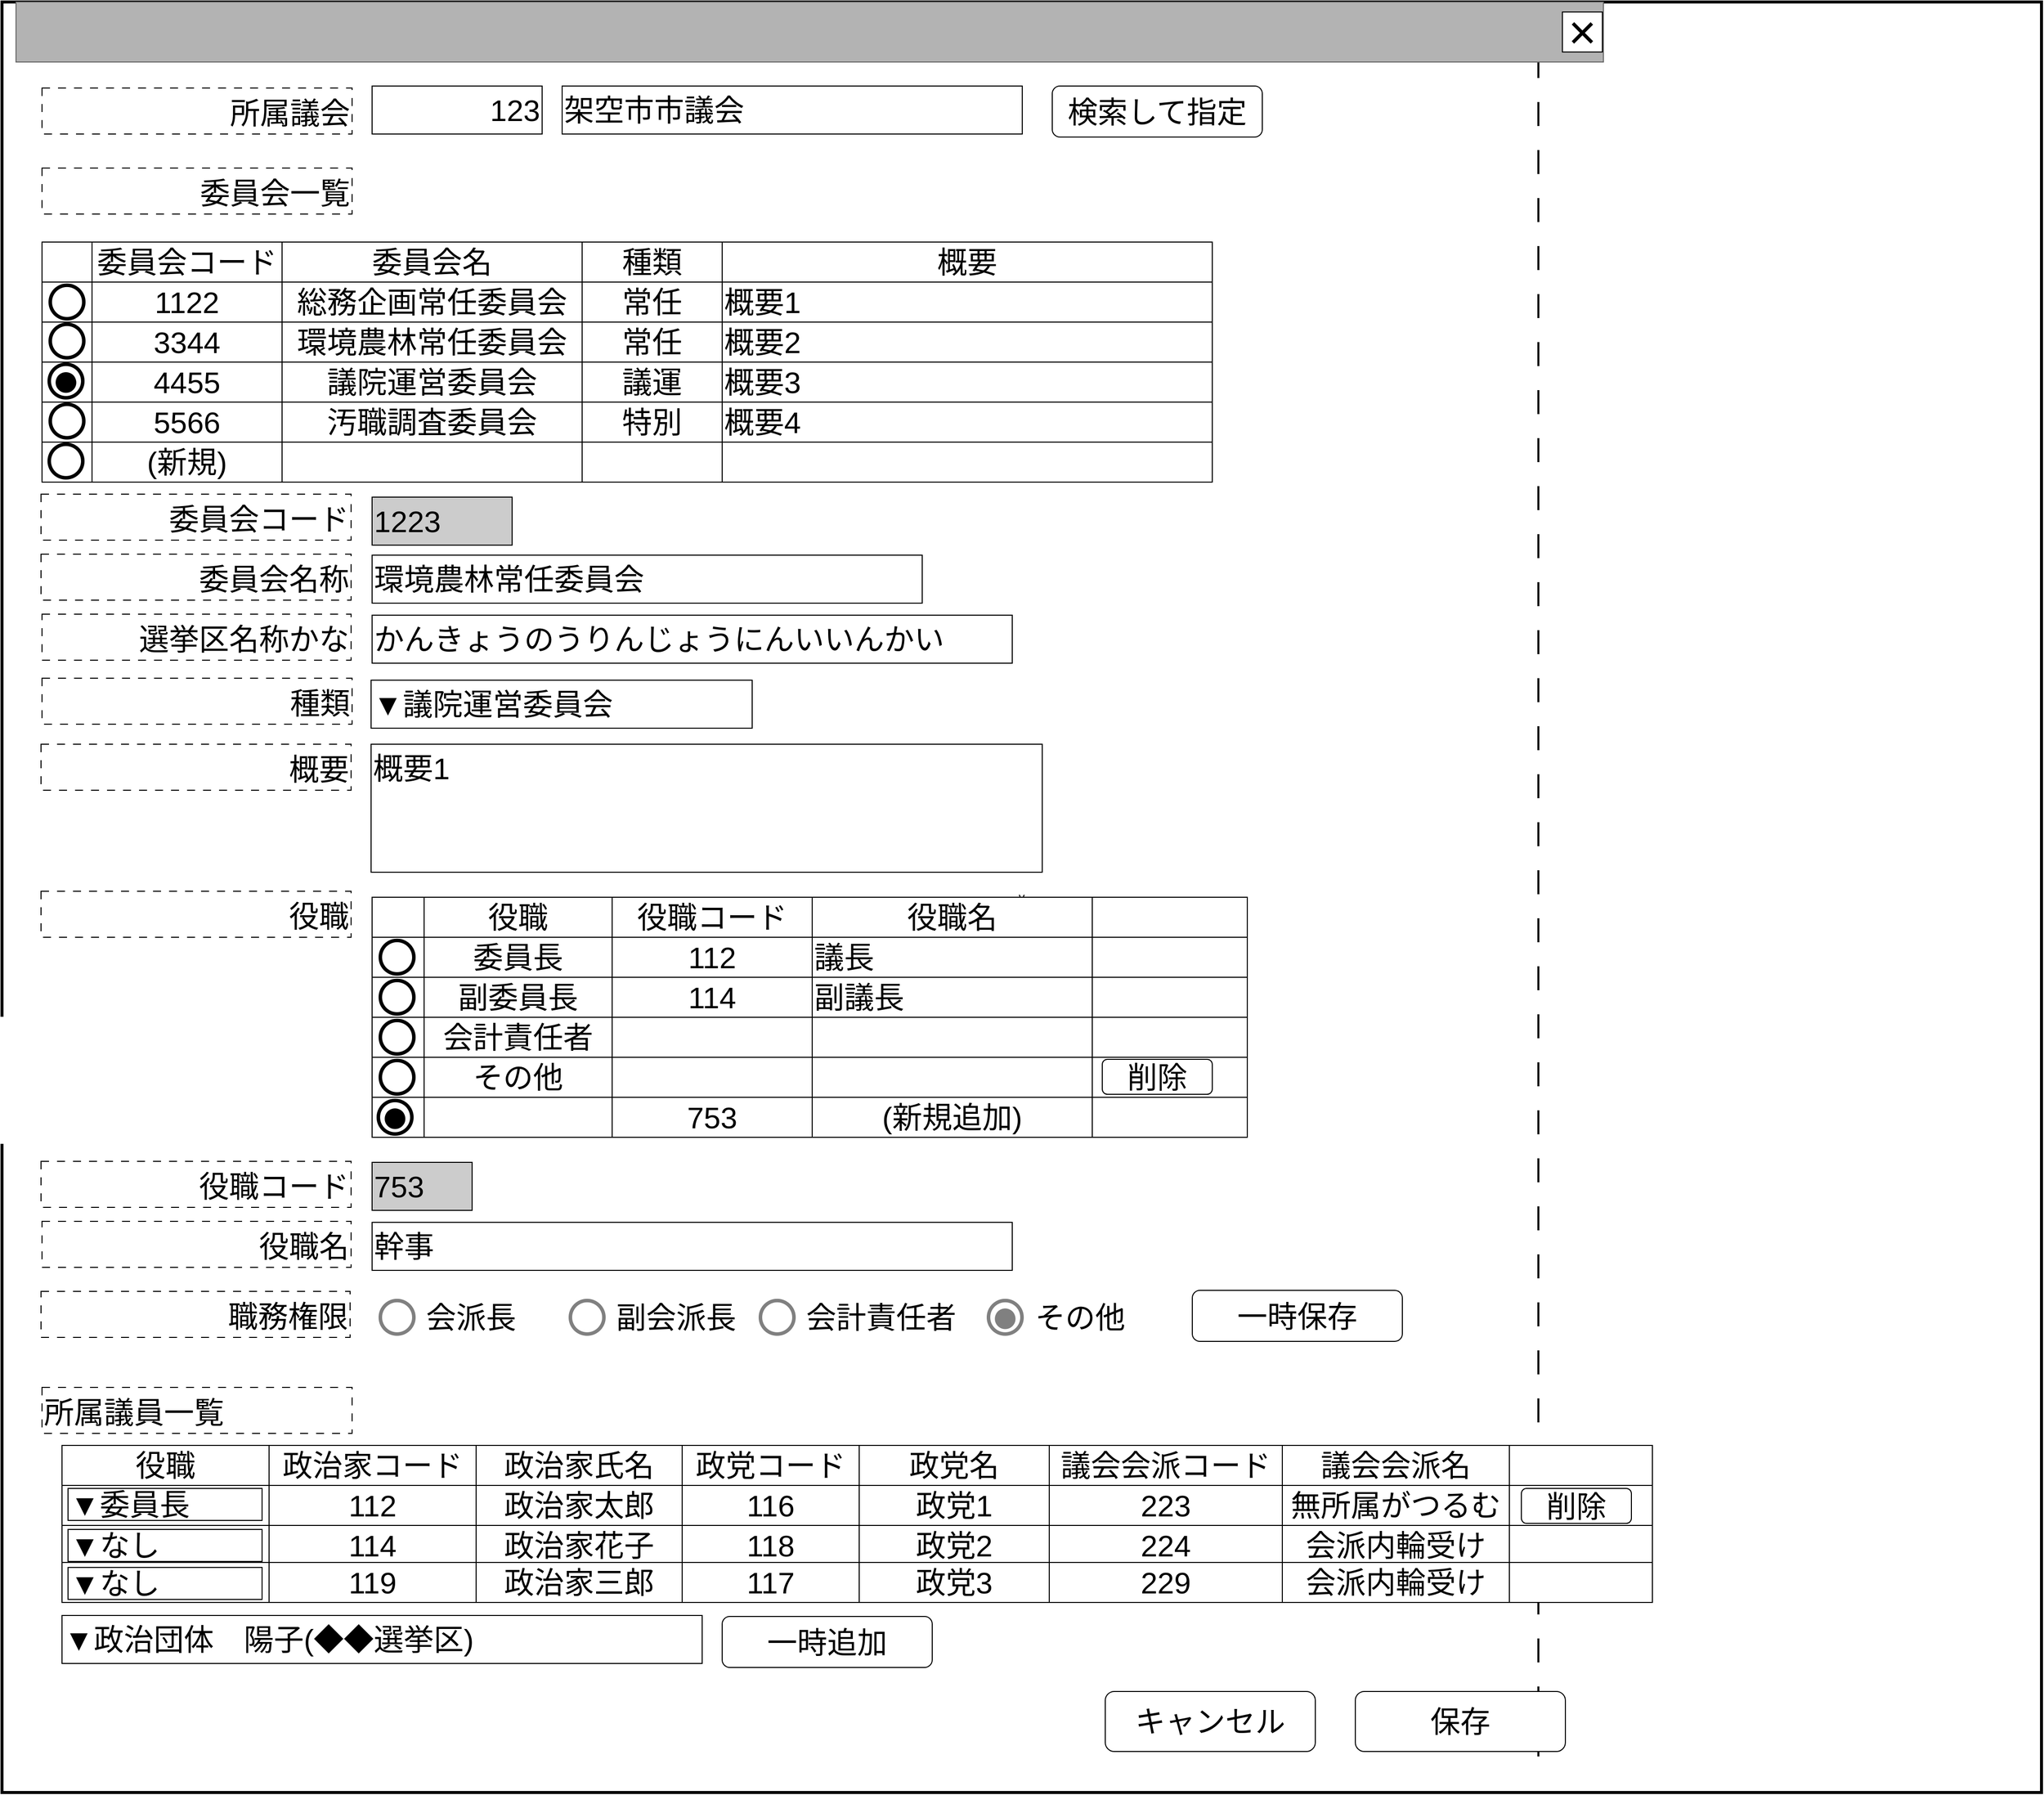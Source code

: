 <mxfile version="24.1.0" type="device">
  <diagram name="ページ1" id="LE8fIzdrHe0wcv1LTvfw">
    <mxGraphModel dx="1732" dy="1036" grid="1" gridSize="10" guides="1" tooltips="1" connect="1" arrows="1" fold="1" page="1" pageScale="1" pageWidth="1600" pageHeight="1200" math="0" shadow="0">
      <root>
        <mxCell id="0" />
        <mxCell id="cFaB45KztUIKXS-_cTrr-4" value="背景" style="locked=1;" parent="0" visible="0" />
        <mxCell id="cFaB45KztUIKXS-_cTrr-5" value="" style="rounded=0;whiteSpace=wrap;html=1;strokeWidth=3;" parent="cFaB45KztUIKXS-_cTrr-4" vertex="1">
          <mxGeometry x="1" y="1" width="1595" height="1180" as="geometry" />
        </mxCell>
        <mxCell id="cFaB45KztUIKXS-_cTrr-6" value="" style="rounded=0;whiteSpace=wrap;html=1;fillColor=#B3B3B3;fontColor=#333333;strokeColor=#666666;" parent="cFaB45KztUIKXS-_cTrr-4" vertex="1">
          <mxGeometry width="1595" height="60" as="geometry" />
        </mxCell>
        <mxCell id="cFaB45KztUIKXS-_cTrr-7" value="&lt;font style=&quot;font-size: 48px;&quot;&gt;×&lt;/font&gt;" style="rounded=0;whiteSpace=wrap;html=1;" parent="cFaB45KztUIKXS-_cTrr-4" vertex="1">
          <mxGeometry x="1550" y="10" width="40" height="40" as="geometry" />
        </mxCell>
        <mxCell id="cFaB45KztUIKXS-_cTrr-8" value="" style="rounded=0;whiteSpace=wrap;html=1;" parent="cFaB45KztUIKXS-_cTrr-4" vertex="1">
          <mxGeometry x="830" y="670" width="120" height="60" as="geometry" />
        </mxCell>
        <mxCell id="cFaB45KztUIKXS-_cTrr-9" value="ウインドウ" style="" parent="0" />
        <mxCell id="cFaB45KztUIKXS-_cTrr-10" value="v" style="rounded=0;whiteSpace=wrap;html=1;strokeWidth=3;" parent="cFaB45KztUIKXS-_cTrr-9" vertex="1">
          <mxGeometry x="9" y="6" width="2039" height="1790" as="geometry" />
        </mxCell>
        <mxCell id="CrFtgXTaOuRaNsT_t_0z-0" value="" style="line;strokeWidth=2;direction=south;html=1;dashed=1;dashPattern=12 12;" parent="cFaB45KztUIKXS-_cTrr-9" vertex="1">
          <mxGeometry x="1540" y="10" width="10" height="1750" as="geometry" />
        </mxCell>
        <mxCell id="cFaB45KztUIKXS-_cTrr-11" value="" style="rounded=0;whiteSpace=wrap;html=1;fillColor=#B3B3B3;fontColor=#333333;strokeColor=#666666;" parent="cFaB45KztUIKXS-_cTrr-9" vertex="1">
          <mxGeometry x="23" y="6" width="1587" height="60" as="geometry" />
        </mxCell>
        <mxCell id="cFaB45KztUIKXS-_cTrr-12" value="&lt;font style=&quot;font-size: 48px;&quot;&gt;×&lt;/font&gt;" style="rounded=0;whiteSpace=wrap;html=1;" parent="cFaB45KztUIKXS-_cTrr-9" vertex="1">
          <mxGeometry x="1569" y="16" width="40" height="40" as="geometry" />
        </mxCell>
        <mxCell id="cFaB45KztUIKXS-_cTrr-14" value="名称未設定レイヤ" style="" parent="0" />
        <mxCell id="kxWkAaZomFuKM2yIZcbC-56" value="" style="shape=table;startSize=0;container=1;collapsible=0;childLayout=tableLayout;fontSize=16;" parent="cFaB45KztUIKXS-_cTrr-14" vertex="1">
          <mxGeometry x="49" y="246" width="1170" height="240" as="geometry" />
        </mxCell>
        <mxCell id="kxWkAaZomFuKM2yIZcbC-57" value="" style="shape=tableRow;horizontal=0;startSize=0;swimlaneHead=0;swimlaneBody=0;strokeColor=inherit;top=0;left=0;bottom=0;right=0;collapsible=0;dropTarget=0;fillColor=none;points=[[0,0.5],[1,0.5]];portConstraint=eastwest;fontSize=16;" parent="kxWkAaZomFuKM2yIZcbC-56" vertex="1">
          <mxGeometry width="1170" height="40" as="geometry" />
        </mxCell>
        <mxCell id="kxWkAaZomFuKM2yIZcbC-58" value="" style="shape=partialRectangle;html=1;whiteSpace=wrap;connectable=0;strokeColor=inherit;overflow=hidden;fillColor=none;top=0;left=0;bottom=0;right=0;pointerEvents=1;fontSize=16;" parent="kxWkAaZomFuKM2yIZcbC-57" vertex="1">
          <mxGeometry width="50" height="40" as="geometry">
            <mxRectangle width="50" height="40" as="alternateBounds" />
          </mxGeometry>
        </mxCell>
        <mxCell id="auQGhdGy_nrCcuV3ys4A-0" value="&lt;font style=&quot;font-size: 30px;&quot;&gt;委員会コード&lt;/font&gt;" style="shape=partialRectangle;html=1;whiteSpace=wrap;connectable=0;strokeColor=inherit;overflow=hidden;fillColor=none;top=0;left=0;bottom=0;right=0;pointerEvents=1;fontSize=16;" parent="kxWkAaZomFuKM2yIZcbC-57" vertex="1">
          <mxGeometry x="50" width="190" height="40" as="geometry">
            <mxRectangle width="190" height="40" as="alternateBounds" />
          </mxGeometry>
        </mxCell>
        <mxCell id="auQGhdGy_nrCcuV3ys4A-6" value="&lt;font style=&quot;font-size: 30px;&quot;&gt;委員会名&lt;/font&gt;" style="shape=partialRectangle;html=1;whiteSpace=wrap;connectable=0;strokeColor=inherit;overflow=hidden;fillColor=none;top=0;left=0;bottom=0;right=0;pointerEvents=1;fontSize=16;" parent="kxWkAaZomFuKM2yIZcbC-57" vertex="1">
          <mxGeometry x="240" width="300" height="40" as="geometry">
            <mxRectangle width="300" height="40" as="alternateBounds" />
          </mxGeometry>
        </mxCell>
        <mxCell id="kxWkAaZomFuKM2yIZcbC-60" value="&lt;font style=&quot;font-size: 30px;&quot;&gt;種類&lt;/font&gt;" style="shape=partialRectangle;html=1;whiteSpace=wrap;connectable=0;strokeColor=inherit;overflow=hidden;fillColor=none;top=0;left=0;bottom=0;right=0;pointerEvents=1;fontSize=16;" parent="kxWkAaZomFuKM2yIZcbC-57" vertex="1">
          <mxGeometry x="540" width="140" height="40" as="geometry">
            <mxRectangle width="140" height="40" as="alternateBounds" />
          </mxGeometry>
        </mxCell>
        <mxCell id="kxWkAaZomFuKM2yIZcbC-61" value="&lt;font style=&quot;font-size: 30px;&quot;&gt;概要&lt;/font&gt;" style="shape=partialRectangle;html=1;whiteSpace=wrap;connectable=0;strokeColor=inherit;overflow=hidden;fillColor=none;top=0;left=0;bottom=0;right=0;pointerEvents=1;fontSize=16;" parent="kxWkAaZomFuKM2yIZcbC-57" vertex="1">
          <mxGeometry x="680" width="490" height="40" as="geometry">
            <mxRectangle width="490" height="40" as="alternateBounds" />
          </mxGeometry>
        </mxCell>
        <mxCell id="kxWkAaZomFuKM2yIZcbC-64" value="" style="shape=tableRow;horizontal=0;startSize=0;swimlaneHead=0;swimlaneBody=0;strokeColor=inherit;top=0;left=0;bottom=0;right=0;collapsible=0;dropTarget=0;fillColor=none;points=[[0,0.5],[1,0.5]];portConstraint=eastwest;fontSize=16;" parent="kxWkAaZomFuKM2yIZcbC-56" vertex="1">
          <mxGeometry y="40" width="1170" height="40" as="geometry" />
        </mxCell>
        <mxCell id="kxWkAaZomFuKM2yIZcbC-65" value="" style="shape=partialRectangle;html=1;whiteSpace=wrap;connectable=0;strokeColor=inherit;overflow=hidden;fillColor=none;top=0;left=0;bottom=0;right=0;pointerEvents=1;fontSize=16;" parent="kxWkAaZomFuKM2yIZcbC-64" vertex="1">
          <mxGeometry width="50" height="40" as="geometry">
            <mxRectangle width="50" height="40" as="alternateBounds" />
          </mxGeometry>
        </mxCell>
        <mxCell id="auQGhdGy_nrCcuV3ys4A-1" value="&lt;font style=&quot;font-size: 30px;&quot;&gt;1122&lt;/font&gt;" style="shape=partialRectangle;html=1;whiteSpace=wrap;connectable=0;strokeColor=inherit;overflow=hidden;fillColor=none;top=0;left=0;bottom=0;right=0;pointerEvents=1;fontSize=16;" parent="kxWkAaZomFuKM2yIZcbC-64" vertex="1">
          <mxGeometry x="50" width="190" height="40" as="geometry">
            <mxRectangle width="190" height="40" as="alternateBounds" />
          </mxGeometry>
        </mxCell>
        <mxCell id="auQGhdGy_nrCcuV3ys4A-7" value="&lt;font style=&quot;font-size: 30px;&quot;&gt;総務企画常任委員会&lt;/font&gt;" style="shape=partialRectangle;html=1;whiteSpace=wrap;connectable=0;strokeColor=inherit;overflow=hidden;fillColor=none;top=0;left=0;bottom=0;right=0;pointerEvents=1;fontSize=16;" parent="kxWkAaZomFuKM2yIZcbC-64" vertex="1">
          <mxGeometry x="240" width="300" height="40" as="geometry">
            <mxRectangle width="300" height="40" as="alternateBounds" />
          </mxGeometry>
        </mxCell>
        <mxCell id="kxWkAaZomFuKM2yIZcbC-67" value="&lt;font style=&quot;font-size: 30px;&quot;&gt;常任&lt;/font&gt;" style="shape=partialRectangle;html=1;whiteSpace=wrap;connectable=0;strokeColor=inherit;overflow=hidden;fillColor=none;top=0;left=0;bottom=0;right=0;pointerEvents=1;fontSize=16;" parent="kxWkAaZomFuKM2yIZcbC-64" vertex="1">
          <mxGeometry x="540" width="140" height="40" as="geometry">
            <mxRectangle width="140" height="40" as="alternateBounds" />
          </mxGeometry>
        </mxCell>
        <mxCell id="kxWkAaZomFuKM2yIZcbC-68" value="&lt;font style=&quot;font-size: 30px;&quot;&gt;概要1&lt;/font&gt;" style="shape=partialRectangle;html=1;whiteSpace=wrap;connectable=0;strokeColor=inherit;overflow=hidden;fillColor=none;top=0;left=0;bottom=0;right=0;pointerEvents=1;fontSize=16;align=left;" parent="kxWkAaZomFuKM2yIZcbC-64" vertex="1">
          <mxGeometry x="680" width="490" height="40" as="geometry">
            <mxRectangle width="490" height="40" as="alternateBounds" />
          </mxGeometry>
        </mxCell>
        <mxCell id="kxWkAaZomFuKM2yIZcbC-71" value="" style="shape=tableRow;horizontal=0;startSize=0;swimlaneHead=0;swimlaneBody=0;strokeColor=inherit;top=0;left=0;bottom=0;right=0;collapsible=0;dropTarget=0;fillColor=none;points=[[0,0.5],[1,0.5]];portConstraint=eastwest;fontSize=16;align=left;" parent="kxWkAaZomFuKM2yIZcbC-56" vertex="1">
          <mxGeometry y="80" width="1170" height="40" as="geometry" />
        </mxCell>
        <mxCell id="kxWkAaZomFuKM2yIZcbC-72" value="" style="shape=partialRectangle;html=1;whiteSpace=wrap;connectable=0;strokeColor=inherit;overflow=hidden;fillColor=none;top=0;left=0;bottom=0;right=0;pointerEvents=1;fontSize=16;" parent="kxWkAaZomFuKM2yIZcbC-71" vertex="1">
          <mxGeometry width="50" height="40" as="geometry">
            <mxRectangle width="50" height="40" as="alternateBounds" />
          </mxGeometry>
        </mxCell>
        <mxCell id="auQGhdGy_nrCcuV3ys4A-2" value="&lt;font style=&quot;font-size: 30px;&quot;&gt;3344&lt;/font&gt;" style="shape=partialRectangle;html=1;whiteSpace=wrap;connectable=0;strokeColor=inherit;overflow=hidden;fillColor=none;top=0;left=0;bottom=0;right=0;pointerEvents=1;fontSize=16;" parent="kxWkAaZomFuKM2yIZcbC-71" vertex="1">
          <mxGeometry x="50" width="190" height="40" as="geometry">
            <mxRectangle width="190" height="40" as="alternateBounds" />
          </mxGeometry>
        </mxCell>
        <mxCell id="auQGhdGy_nrCcuV3ys4A-8" value="&lt;font style=&quot;font-size: 30px;&quot;&gt;環境農林常任委員会&lt;br&gt;&lt;/font&gt;" style="shape=partialRectangle;html=1;whiteSpace=wrap;connectable=0;strokeColor=inherit;overflow=hidden;fillColor=none;top=0;left=0;bottom=0;right=0;pointerEvents=1;fontSize=16;" parent="kxWkAaZomFuKM2yIZcbC-71" vertex="1">
          <mxGeometry x="240" width="300" height="40" as="geometry">
            <mxRectangle width="300" height="40" as="alternateBounds" />
          </mxGeometry>
        </mxCell>
        <mxCell id="kxWkAaZomFuKM2yIZcbC-74" value="&lt;font style=&quot;font-size: 30px;&quot;&gt;常任&lt;/font&gt;" style="shape=partialRectangle;html=1;whiteSpace=wrap;connectable=0;strokeColor=inherit;overflow=hidden;fillColor=none;top=0;left=0;bottom=0;right=0;pointerEvents=1;fontSize=16;" parent="kxWkAaZomFuKM2yIZcbC-71" vertex="1">
          <mxGeometry x="540" width="140" height="40" as="geometry">
            <mxRectangle width="140" height="40" as="alternateBounds" />
          </mxGeometry>
        </mxCell>
        <mxCell id="kxWkAaZomFuKM2yIZcbC-75" value="&lt;font style=&quot;font-size: 30px;&quot;&gt;概要2&lt;/font&gt;" style="shape=partialRectangle;html=1;whiteSpace=wrap;connectable=0;strokeColor=inherit;overflow=hidden;fillColor=none;top=0;left=0;bottom=0;right=0;pointerEvents=1;fontSize=16;align=left;" parent="kxWkAaZomFuKM2yIZcbC-71" vertex="1">
          <mxGeometry x="680" width="490" height="40" as="geometry">
            <mxRectangle width="490" height="40" as="alternateBounds" />
          </mxGeometry>
        </mxCell>
        <mxCell id="kxWkAaZomFuKM2yIZcbC-78" style="shape=tableRow;horizontal=0;startSize=0;swimlaneHead=0;swimlaneBody=0;strokeColor=inherit;top=0;left=0;bottom=0;right=0;collapsible=0;dropTarget=0;fillColor=none;points=[[0,0.5],[1,0.5]];portConstraint=eastwest;fontSize=16;" parent="kxWkAaZomFuKM2yIZcbC-56" vertex="1">
          <mxGeometry y="120" width="1170" height="40" as="geometry" />
        </mxCell>
        <mxCell id="kxWkAaZomFuKM2yIZcbC-79" style="shape=partialRectangle;html=1;whiteSpace=wrap;connectable=0;strokeColor=inherit;overflow=hidden;fillColor=none;top=0;left=0;bottom=0;right=0;pointerEvents=1;fontSize=16;" parent="kxWkAaZomFuKM2yIZcbC-78" vertex="1">
          <mxGeometry width="50" height="40" as="geometry">
            <mxRectangle width="50" height="40" as="alternateBounds" />
          </mxGeometry>
        </mxCell>
        <mxCell id="auQGhdGy_nrCcuV3ys4A-3" value="&lt;font style=&quot;font-size: 30px;&quot;&gt;4455&lt;/font&gt;" style="shape=partialRectangle;html=1;whiteSpace=wrap;connectable=0;strokeColor=inherit;overflow=hidden;fillColor=none;top=0;left=0;bottom=0;right=0;pointerEvents=1;fontSize=16;" parent="kxWkAaZomFuKM2yIZcbC-78" vertex="1">
          <mxGeometry x="50" width="190" height="40" as="geometry">
            <mxRectangle width="190" height="40" as="alternateBounds" />
          </mxGeometry>
        </mxCell>
        <mxCell id="auQGhdGy_nrCcuV3ys4A-9" value="&lt;font style=&quot;font-size: 30px;&quot;&gt;議院運営委員会&lt;br&gt;&lt;/font&gt;" style="shape=partialRectangle;html=1;whiteSpace=wrap;connectable=0;strokeColor=inherit;overflow=hidden;fillColor=none;top=0;left=0;bottom=0;right=0;pointerEvents=1;fontSize=16;" parent="kxWkAaZomFuKM2yIZcbC-78" vertex="1">
          <mxGeometry x="240" width="300" height="40" as="geometry">
            <mxRectangle width="300" height="40" as="alternateBounds" />
          </mxGeometry>
        </mxCell>
        <mxCell id="kxWkAaZomFuKM2yIZcbC-81" value="&lt;span style=&quot;font-size: 30px;&quot;&gt;議運&lt;/span&gt;" style="shape=partialRectangle;html=1;whiteSpace=wrap;connectable=0;strokeColor=inherit;overflow=hidden;fillColor=none;top=0;left=0;bottom=0;right=0;pointerEvents=1;fontSize=16;" parent="kxWkAaZomFuKM2yIZcbC-78" vertex="1">
          <mxGeometry x="540" width="140" height="40" as="geometry">
            <mxRectangle width="140" height="40" as="alternateBounds" />
          </mxGeometry>
        </mxCell>
        <mxCell id="kxWkAaZomFuKM2yIZcbC-82" value="&lt;span style=&quot;font-size: 30px;&quot;&gt;概要3&lt;/span&gt;" style="shape=partialRectangle;html=1;whiteSpace=wrap;connectable=0;strokeColor=inherit;overflow=hidden;fillColor=none;top=0;left=0;bottom=0;right=0;pointerEvents=1;fontSize=16;align=left;" parent="kxWkAaZomFuKM2yIZcbC-78" vertex="1">
          <mxGeometry x="680" width="490" height="40" as="geometry">
            <mxRectangle width="490" height="40" as="alternateBounds" />
          </mxGeometry>
        </mxCell>
        <mxCell id="kxWkAaZomFuKM2yIZcbC-85" style="shape=tableRow;horizontal=0;startSize=0;swimlaneHead=0;swimlaneBody=0;strokeColor=inherit;top=0;left=0;bottom=0;right=0;collapsible=0;dropTarget=0;fillColor=none;points=[[0,0.5],[1,0.5]];portConstraint=eastwest;fontSize=16;" parent="kxWkAaZomFuKM2yIZcbC-56" vertex="1">
          <mxGeometry y="160" width="1170" height="40" as="geometry" />
        </mxCell>
        <mxCell id="kxWkAaZomFuKM2yIZcbC-86" style="shape=partialRectangle;html=1;whiteSpace=wrap;connectable=0;strokeColor=inherit;overflow=hidden;fillColor=none;top=0;left=0;bottom=0;right=0;pointerEvents=1;fontSize=16;" parent="kxWkAaZomFuKM2yIZcbC-85" vertex="1">
          <mxGeometry width="50" height="40" as="geometry">
            <mxRectangle width="50" height="40" as="alternateBounds" />
          </mxGeometry>
        </mxCell>
        <mxCell id="auQGhdGy_nrCcuV3ys4A-4" value="&lt;font style=&quot;font-size: 30px;&quot;&gt;5566&lt;/font&gt;" style="shape=partialRectangle;html=1;whiteSpace=wrap;connectable=0;strokeColor=inherit;overflow=hidden;fillColor=none;top=0;left=0;bottom=0;right=0;pointerEvents=1;fontSize=16;" parent="kxWkAaZomFuKM2yIZcbC-85" vertex="1">
          <mxGeometry x="50" width="190" height="40" as="geometry">
            <mxRectangle width="190" height="40" as="alternateBounds" />
          </mxGeometry>
        </mxCell>
        <mxCell id="auQGhdGy_nrCcuV3ys4A-10" value="&lt;font style=&quot;font-size: 30px;&quot;&gt;汚職調査委員会&lt;/font&gt;" style="shape=partialRectangle;html=1;whiteSpace=wrap;connectable=0;strokeColor=inherit;overflow=hidden;fillColor=none;top=0;left=0;bottom=0;right=0;pointerEvents=1;fontSize=16;" parent="kxWkAaZomFuKM2yIZcbC-85" vertex="1">
          <mxGeometry x="240" width="300" height="40" as="geometry">
            <mxRectangle width="300" height="40" as="alternateBounds" />
          </mxGeometry>
        </mxCell>
        <mxCell id="kxWkAaZomFuKM2yIZcbC-88" value="&lt;font style=&quot;font-size: 30px;&quot;&gt;特別&lt;/font&gt;" style="shape=partialRectangle;html=1;whiteSpace=wrap;connectable=0;strokeColor=inherit;overflow=hidden;fillColor=none;top=0;left=0;bottom=0;right=0;pointerEvents=1;fontSize=16;" parent="kxWkAaZomFuKM2yIZcbC-85" vertex="1">
          <mxGeometry x="540" width="140" height="40" as="geometry">
            <mxRectangle width="140" height="40" as="alternateBounds" />
          </mxGeometry>
        </mxCell>
        <mxCell id="kxWkAaZomFuKM2yIZcbC-89" value="&lt;div style=&quot;&quot;&gt;&lt;span style=&quot;font-size: 30px; background-color: initial;&quot;&gt;概要4&lt;/span&gt;&lt;/div&gt;" style="shape=partialRectangle;html=1;whiteSpace=wrap;connectable=0;strokeColor=inherit;overflow=hidden;fillColor=none;top=0;left=0;bottom=0;right=0;pointerEvents=1;fontSize=16;align=left;" parent="kxWkAaZomFuKM2yIZcbC-85" vertex="1">
          <mxGeometry x="680" width="490" height="40" as="geometry">
            <mxRectangle width="490" height="40" as="alternateBounds" />
          </mxGeometry>
        </mxCell>
        <mxCell id="kxWkAaZomFuKM2yIZcbC-92" style="shape=tableRow;horizontal=0;startSize=0;swimlaneHead=0;swimlaneBody=0;strokeColor=inherit;top=0;left=0;bottom=0;right=0;collapsible=0;dropTarget=0;fillColor=none;points=[[0,0.5],[1,0.5]];portConstraint=eastwest;fontSize=16;" parent="kxWkAaZomFuKM2yIZcbC-56" vertex="1">
          <mxGeometry y="200" width="1170" height="40" as="geometry" />
        </mxCell>
        <mxCell id="kxWkAaZomFuKM2yIZcbC-93" style="shape=partialRectangle;html=1;whiteSpace=wrap;connectable=0;strokeColor=inherit;overflow=hidden;fillColor=none;top=0;left=0;bottom=0;right=0;pointerEvents=1;fontSize=16;" parent="kxWkAaZomFuKM2yIZcbC-92" vertex="1">
          <mxGeometry width="50" height="40" as="geometry">
            <mxRectangle width="50" height="40" as="alternateBounds" />
          </mxGeometry>
        </mxCell>
        <mxCell id="auQGhdGy_nrCcuV3ys4A-5" value="&lt;font style=&quot;font-size: 30px;&quot;&gt;(新規)&lt;/font&gt;" style="shape=partialRectangle;html=1;whiteSpace=wrap;connectable=0;strokeColor=inherit;overflow=hidden;fillColor=none;top=0;left=0;bottom=0;right=0;pointerEvents=1;fontSize=16;" parent="kxWkAaZomFuKM2yIZcbC-92" vertex="1">
          <mxGeometry x="50" width="190" height="40" as="geometry">
            <mxRectangle width="190" height="40" as="alternateBounds" />
          </mxGeometry>
        </mxCell>
        <mxCell id="auQGhdGy_nrCcuV3ys4A-11" style="shape=partialRectangle;html=1;whiteSpace=wrap;connectable=0;strokeColor=inherit;overflow=hidden;fillColor=none;top=0;left=0;bottom=0;right=0;pointerEvents=1;fontSize=16;" parent="kxWkAaZomFuKM2yIZcbC-92" vertex="1">
          <mxGeometry x="240" width="300" height="40" as="geometry">
            <mxRectangle width="300" height="40" as="alternateBounds" />
          </mxGeometry>
        </mxCell>
        <mxCell id="kxWkAaZomFuKM2yIZcbC-95" style="shape=partialRectangle;html=1;whiteSpace=wrap;connectable=0;strokeColor=inherit;overflow=hidden;fillColor=none;top=0;left=0;bottom=0;right=0;pointerEvents=1;fontSize=16;" parent="kxWkAaZomFuKM2yIZcbC-92" vertex="1">
          <mxGeometry x="540" width="140" height="40" as="geometry">
            <mxRectangle width="140" height="40" as="alternateBounds" />
          </mxGeometry>
        </mxCell>
        <mxCell id="kxWkAaZomFuKM2yIZcbC-96" style="shape=partialRectangle;html=1;whiteSpace=wrap;connectable=0;strokeColor=inherit;overflow=hidden;fillColor=none;top=0;left=0;bottom=0;right=0;pointerEvents=1;fontSize=16;" parent="kxWkAaZomFuKM2yIZcbC-92" vertex="1">
          <mxGeometry x="680" width="490" height="40" as="geometry">
            <mxRectangle width="490" height="40" as="alternateBounds" />
          </mxGeometry>
        </mxCell>
        <mxCell id="cDHuPOXS9VM1hq6QltUD-37" value="&lt;span style=&quot;font-size: 30px;&quot;&gt;概要&lt;/span&gt;" style="rounded=0;whiteSpace=wrap;html=1;align=right;dashed=1;dashPattern=8 8;verticalAlign=bottom;" parent="cFaB45KztUIKXS-_cTrr-14" vertex="1">
          <mxGeometry x="48" y="748" width="310" height="46" as="geometry" />
        </mxCell>
        <mxCell id="cDHuPOXS9VM1hq6QltUD-43" value="&lt;span style=&quot;font-size: 30px;&quot;&gt;委員会名称&lt;/span&gt;" style="rounded=0;whiteSpace=wrap;html=1;align=right;dashed=1;dashPattern=8 8;verticalAlign=bottom;" parent="cFaB45KztUIKXS-_cTrr-14" vertex="1">
          <mxGeometry x="48" y="558" width="310" height="46" as="geometry" />
        </mxCell>
        <mxCell id="cDHuPOXS9VM1hq6QltUD-44" value="&lt;span style=&quot;font-size: 30px;&quot;&gt;種類&lt;/span&gt;" style="rounded=0;whiteSpace=wrap;html=1;align=right;dashed=1;dashPattern=8 8;verticalAlign=bottom;" parent="cFaB45KztUIKXS-_cTrr-14" vertex="1">
          <mxGeometry x="49" y="682" width="310" height="46" as="geometry" />
        </mxCell>
        <mxCell id="cDHuPOXS9VM1hq6QltUD-46" value="&lt;span style=&quot;font-size: 30px;&quot;&gt;環境農林常任委員会&lt;/span&gt;" style="rounded=0;whiteSpace=wrap;html=1;align=left;" parent="cFaB45KztUIKXS-_cTrr-14" vertex="1">
          <mxGeometry x="379" y="559" width="550" height="48" as="geometry" />
        </mxCell>
        <mxCell id="cDHuPOXS9VM1hq6QltUD-47" value="&lt;span style=&quot;font-size: 30px;&quot;&gt;選挙区名称かな&lt;/span&gt;" style="rounded=0;whiteSpace=wrap;html=1;align=right;dashed=1;dashPattern=8 8;verticalAlign=bottom;" parent="cFaB45KztUIKXS-_cTrr-14" vertex="1">
          <mxGeometry x="49" y="618" width="309" height="46" as="geometry" />
        </mxCell>
        <mxCell id="cDHuPOXS9VM1hq6QltUD-48" value="&lt;span style=&quot;font-size: 30px;&quot;&gt;かんきょうのうりんじょうにんいいんかい&lt;/span&gt;" style="rounded=0;whiteSpace=wrap;html=1;align=left;" parent="cFaB45KztUIKXS-_cTrr-14" vertex="1">
          <mxGeometry x="379" y="619" width="640" height="48" as="geometry" />
        </mxCell>
        <mxCell id="cDHuPOXS9VM1hq6QltUD-49" value="&lt;font style=&quot;font-size: 30px;&quot;&gt;1223&lt;/font&gt;" style="rounded=0;whiteSpace=wrap;html=1;align=left;fillColor=#CCCCCC;" parent="cFaB45KztUIKXS-_cTrr-14" vertex="1">
          <mxGeometry x="379" y="501" width="140" height="48" as="geometry" />
        </mxCell>
        <mxCell id="kxWkAaZomFuKM2yIZcbC-49" value="&lt;font style=&quot;font-size: 84px;&quot;&gt;○&lt;/font&gt;" style="text;html=1;strokeColor=none;fillColor=none;align=center;verticalAlign=middle;whiteSpace=wrap;rounded=0;fontSize=60;" parent="cFaB45KztUIKXS-_cTrr-14" vertex="1">
          <mxGeometry x="44" y="287" width="60" height="30" as="geometry" />
        </mxCell>
        <mxCell id="kxWkAaZomFuKM2yIZcbC-51" value="&lt;font style=&quot;font-size: 84px;&quot;&gt;○&lt;/font&gt;" style="text;html=1;strokeColor=none;fillColor=none;align=center;verticalAlign=middle;whiteSpace=wrap;rounded=0;fontSize=60;" parent="cFaB45KztUIKXS-_cTrr-14" vertex="1">
          <mxGeometry x="44" y="326" width="60" height="30" as="geometry" />
        </mxCell>
        <mxCell id="kxWkAaZomFuKM2yIZcbC-53" value="&lt;font style=&quot;font-size: 84px;&quot;&gt;○&lt;/font&gt;" style="text;html=1;strokeColor=none;fillColor=none;align=center;verticalAlign=middle;whiteSpace=wrap;rounded=0;fontSize=60;" parent="cFaB45KztUIKXS-_cTrr-14" vertex="1">
          <mxGeometry x="43" y="366" width="60" height="30" as="geometry" />
        </mxCell>
        <mxCell id="kxWkAaZomFuKM2yIZcbC-54" value="&lt;font style=&quot;font-size: 48px;&quot;&gt;●&lt;/font&gt;" style="text;html=1;strokeColor=none;fillColor=none;align=center;verticalAlign=middle;whiteSpace=wrap;rounded=0;fontSize=48;" parent="cFaB45KztUIKXS-_cTrr-14" vertex="1">
          <mxGeometry x="43" y="368" width="60" height="30" as="geometry" />
        </mxCell>
        <mxCell id="kxWkAaZomFuKM2yIZcbC-55" value="&lt;font style=&quot;font-size: 84px;&quot;&gt;○&lt;/font&gt;" style="text;html=1;strokeColor=none;fillColor=none;align=center;verticalAlign=middle;whiteSpace=wrap;rounded=0;fontSize=60;" parent="cFaB45KztUIKXS-_cTrr-14" vertex="1">
          <mxGeometry x="44" y="406" width="60" height="30" as="geometry" />
        </mxCell>
        <mxCell id="kxWkAaZomFuKM2yIZcbC-106" value="&lt;span style=&quot;font-size: 30px;&quot;&gt;概要1&lt;br&gt;&lt;/span&gt;" style="rounded=0;whiteSpace=wrap;html=1;align=left;verticalAlign=top;" parent="cFaB45KztUIKXS-_cTrr-14" vertex="1">
          <mxGeometry x="378" y="748" width="671" height="128" as="geometry" />
        </mxCell>
        <mxCell id="kxWkAaZomFuKM2yIZcbC-107" value="&lt;span style=&quot;font-size: 30px;&quot;&gt;123&lt;br&gt;&lt;/span&gt;" style="rounded=0;whiteSpace=wrap;html=1;align=right;" parent="cFaB45KztUIKXS-_cTrr-14" vertex="1">
          <mxGeometry x="379" y="90" width="170" height="48" as="geometry" />
        </mxCell>
        <mxCell id="kxWkAaZomFuKM2yIZcbC-108" value="&lt;span style=&quot;font-size: 30px;&quot;&gt;所属議会&lt;/span&gt;" style="rounded=0;whiteSpace=wrap;html=1;align=right;dashed=1;dashPattern=8 8;verticalAlign=bottom;" parent="cFaB45KztUIKXS-_cTrr-14" vertex="1">
          <mxGeometry x="49" y="92" width="310" height="46" as="geometry" />
        </mxCell>
        <mxCell id="kxWkAaZomFuKM2yIZcbC-109" value="&lt;font style=&quot;font-size: 30px;&quot;&gt;架空市市議会&lt;/font&gt;&lt;span style=&quot;font-size: 30px;&quot;&gt;&lt;br&gt;&lt;/span&gt;" style="rounded=0;whiteSpace=wrap;html=1;align=left;" parent="cFaB45KztUIKXS-_cTrr-14" vertex="1">
          <mxGeometry x="569" y="90" width="460" height="48" as="geometry" />
        </mxCell>
        <mxCell id="kxWkAaZomFuKM2yIZcbC-110" value="&lt;span style=&quot;font-size: 30px;&quot;&gt;委員会一覧&lt;/span&gt;" style="rounded=0;whiteSpace=wrap;html=1;align=right;dashed=1;dashPattern=8 8;verticalAlign=bottom;" parent="cFaB45KztUIKXS-_cTrr-14" vertex="1">
          <mxGeometry x="49" y="172" width="310" height="46" as="geometry" />
        </mxCell>
        <mxCell id="kxWkAaZomFuKM2yIZcbC-111" value="" style="shape=table;startSize=0;container=1;collapsible=0;childLayout=tableLayout;fontSize=16;" parent="cFaB45KztUIKXS-_cTrr-14" vertex="1">
          <mxGeometry x="69" y="1449" width="1590" height="157" as="geometry" />
        </mxCell>
        <mxCell id="kxWkAaZomFuKM2yIZcbC-112" value="" style="shape=tableRow;horizontal=0;startSize=0;swimlaneHead=0;swimlaneBody=0;strokeColor=inherit;top=0;left=0;bottom=0;right=0;collapsible=0;dropTarget=0;fillColor=none;points=[[0,0.5],[1,0.5]];portConstraint=eastwest;fontSize=16;" parent="kxWkAaZomFuKM2yIZcbC-111" vertex="1">
          <mxGeometry width="1590" height="40" as="geometry" />
        </mxCell>
        <mxCell id="h00NxnYhf-O3vJvK6x-P-5" value="&lt;font style=&quot;font-size: 30px;&quot;&gt;役職&lt;/font&gt;" style="shape=partialRectangle;html=1;whiteSpace=wrap;connectable=0;strokeColor=inherit;overflow=hidden;fillColor=none;top=0;left=0;bottom=0;right=0;pointerEvents=1;fontSize=16;" parent="kxWkAaZomFuKM2yIZcbC-112" vertex="1">
          <mxGeometry width="207" height="40" as="geometry">
            <mxRectangle width="207" height="40" as="alternateBounds" />
          </mxGeometry>
        </mxCell>
        <mxCell id="kxWkAaZomFuKM2yIZcbC-113" value="&lt;font style=&quot;font-size: 30px;&quot;&gt;政治家コード&lt;/font&gt;" style="shape=partialRectangle;html=1;whiteSpace=wrap;connectable=0;strokeColor=inherit;overflow=hidden;fillColor=none;top=0;left=0;bottom=0;right=0;pointerEvents=1;fontSize=16;" parent="kxWkAaZomFuKM2yIZcbC-112" vertex="1">
          <mxGeometry x="207" width="207" height="40" as="geometry">
            <mxRectangle width="207" height="40" as="alternateBounds" />
          </mxGeometry>
        </mxCell>
        <mxCell id="kxWkAaZomFuKM2yIZcbC-114" value="&lt;font style=&quot;font-size: 30px;&quot;&gt;政治家氏名&lt;/font&gt;" style="shape=partialRectangle;html=1;whiteSpace=wrap;connectable=0;strokeColor=inherit;overflow=hidden;fillColor=none;top=0;left=0;bottom=0;right=0;pointerEvents=1;fontSize=16;" parent="kxWkAaZomFuKM2yIZcbC-112" vertex="1">
          <mxGeometry x="414" width="206" height="40" as="geometry">
            <mxRectangle width="206" height="40" as="alternateBounds" />
          </mxGeometry>
        </mxCell>
        <mxCell id="kxWkAaZomFuKM2yIZcbC-115" value="&lt;font style=&quot;font-size: 30px;&quot;&gt;政党コード&lt;/font&gt;" style="shape=partialRectangle;html=1;whiteSpace=wrap;connectable=0;strokeColor=inherit;overflow=hidden;fillColor=none;top=0;left=0;bottom=0;right=0;pointerEvents=1;fontSize=16;" parent="kxWkAaZomFuKM2yIZcbC-112" vertex="1">
          <mxGeometry x="620" width="177" height="40" as="geometry">
            <mxRectangle width="177" height="40" as="alternateBounds" />
          </mxGeometry>
        </mxCell>
        <mxCell id="kxWkAaZomFuKM2yIZcbC-131" value="&lt;font style=&quot;font-size: 30px;&quot;&gt;政党名&lt;/font&gt;" style="shape=partialRectangle;html=1;whiteSpace=wrap;connectable=0;strokeColor=inherit;overflow=hidden;fillColor=none;top=0;left=0;bottom=0;right=0;pointerEvents=1;fontSize=16;" parent="kxWkAaZomFuKM2yIZcbC-112" vertex="1">
          <mxGeometry x="797" width="190" height="40" as="geometry">
            <mxRectangle width="190" height="40" as="alternateBounds" />
          </mxGeometry>
        </mxCell>
        <mxCell id="kxWkAaZomFuKM2yIZcbC-128" value="&lt;font style=&quot;font-size: 30px;&quot;&gt;議会会派コード&lt;/font&gt;" style="shape=partialRectangle;html=1;whiteSpace=wrap;connectable=0;strokeColor=inherit;overflow=hidden;fillColor=none;top=0;left=0;bottom=0;right=0;pointerEvents=1;fontSize=16;" parent="kxWkAaZomFuKM2yIZcbC-112" vertex="1">
          <mxGeometry x="987" width="233" height="40" as="geometry">
            <mxRectangle width="233" height="40" as="alternateBounds" />
          </mxGeometry>
        </mxCell>
        <mxCell id="kxWkAaZomFuKM2yIZcbC-125" value="&lt;font style=&quot;font-size: 30px;&quot;&gt;議会会派名&lt;/font&gt;" style="shape=partialRectangle;html=1;whiteSpace=wrap;connectable=0;strokeColor=inherit;overflow=hidden;fillColor=none;top=0;left=0;bottom=0;right=0;pointerEvents=1;fontSize=16;" parent="kxWkAaZomFuKM2yIZcbC-112" vertex="1">
          <mxGeometry x="1220" width="227" height="40" as="geometry">
            <mxRectangle width="227" height="40" as="alternateBounds" />
          </mxGeometry>
        </mxCell>
        <mxCell id="t-AkgN_C-WG1QDxDd_lP-64" style="shape=partialRectangle;html=1;whiteSpace=wrap;connectable=0;strokeColor=inherit;overflow=hidden;fillColor=none;top=0;left=0;bottom=0;right=0;pointerEvents=1;fontSize=16;" parent="kxWkAaZomFuKM2yIZcbC-112" vertex="1">
          <mxGeometry x="1447" width="143" height="40" as="geometry">
            <mxRectangle width="143" height="40" as="alternateBounds" />
          </mxGeometry>
        </mxCell>
        <mxCell id="kxWkAaZomFuKM2yIZcbC-116" value="" style="shape=tableRow;horizontal=0;startSize=0;swimlaneHead=0;swimlaneBody=0;strokeColor=inherit;top=0;left=0;bottom=0;right=0;collapsible=0;dropTarget=0;fillColor=none;points=[[0,0.5],[1,0.5]];portConstraint=eastwest;fontSize=16;" parent="kxWkAaZomFuKM2yIZcbC-111" vertex="1">
          <mxGeometry y="40" width="1590" height="40" as="geometry" />
        </mxCell>
        <mxCell id="h00NxnYhf-O3vJvK6x-P-6" style="shape=partialRectangle;html=1;whiteSpace=wrap;connectable=0;strokeColor=inherit;overflow=hidden;fillColor=none;top=0;left=0;bottom=0;right=0;pointerEvents=1;fontSize=16;" parent="kxWkAaZomFuKM2yIZcbC-116" vertex="1">
          <mxGeometry width="207" height="40" as="geometry">
            <mxRectangle width="207" height="40" as="alternateBounds" />
          </mxGeometry>
        </mxCell>
        <mxCell id="kxWkAaZomFuKM2yIZcbC-117" value="&lt;font style=&quot;font-size: 30px;&quot;&gt;112&lt;/font&gt;" style="shape=partialRectangle;html=1;whiteSpace=wrap;connectable=0;strokeColor=inherit;overflow=hidden;fillColor=none;top=0;left=0;bottom=0;right=0;pointerEvents=1;fontSize=16;" parent="kxWkAaZomFuKM2yIZcbC-116" vertex="1">
          <mxGeometry x="207" width="207" height="40" as="geometry">
            <mxRectangle width="207" height="40" as="alternateBounds" />
          </mxGeometry>
        </mxCell>
        <mxCell id="kxWkAaZomFuKM2yIZcbC-118" value="&lt;font style=&quot;font-size: 30px;&quot;&gt;政治家太郎&lt;/font&gt;" style="shape=partialRectangle;html=1;whiteSpace=wrap;connectable=0;strokeColor=inherit;overflow=hidden;fillColor=none;top=0;left=0;bottom=0;right=0;pointerEvents=1;fontSize=16;" parent="kxWkAaZomFuKM2yIZcbC-116" vertex="1">
          <mxGeometry x="414" width="206" height="40" as="geometry">
            <mxRectangle width="206" height="40" as="alternateBounds" />
          </mxGeometry>
        </mxCell>
        <mxCell id="kxWkAaZomFuKM2yIZcbC-119" value="&lt;font style=&quot;font-size: 30px;&quot;&gt;116&lt;/font&gt;" style="shape=partialRectangle;html=1;whiteSpace=wrap;connectable=0;strokeColor=inherit;overflow=hidden;fillColor=none;top=0;left=0;bottom=0;right=0;pointerEvents=1;fontSize=16;" parent="kxWkAaZomFuKM2yIZcbC-116" vertex="1">
          <mxGeometry x="620" width="177" height="40" as="geometry">
            <mxRectangle width="177" height="40" as="alternateBounds" />
          </mxGeometry>
        </mxCell>
        <mxCell id="kxWkAaZomFuKM2yIZcbC-132" value="&lt;font style=&quot;font-size: 30px;&quot;&gt;政党1&lt;/font&gt;" style="shape=partialRectangle;html=1;whiteSpace=wrap;connectable=0;strokeColor=inherit;overflow=hidden;fillColor=none;top=0;left=0;bottom=0;right=0;pointerEvents=1;fontSize=16;" parent="kxWkAaZomFuKM2yIZcbC-116" vertex="1">
          <mxGeometry x="797" width="190" height="40" as="geometry">
            <mxRectangle width="190" height="40" as="alternateBounds" />
          </mxGeometry>
        </mxCell>
        <mxCell id="kxWkAaZomFuKM2yIZcbC-129" value="&lt;font style=&quot;font-size: 30px;&quot;&gt;223&lt;/font&gt;" style="shape=partialRectangle;html=1;whiteSpace=wrap;connectable=0;strokeColor=inherit;overflow=hidden;fillColor=none;top=0;left=0;bottom=0;right=0;pointerEvents=1;fontSize=16;" parent="kxWkAaZomFuKM2yIZcbC-116" vertex="1">
          <mxGeometry x="987" width="233" height="40" as="geometry">
            <mxRectangle width="233" height="40" as="alternateBounds" />
          </mxGeometry>
        </mxCell>
        <mxCell id="kxWkAaZomFuKM2yIZcbC-126" value="&lt;font style=&quot;font-size: 30px;&quot;&gt;無所属がつるむ&lt;/font&gt;" style="shape=partialRectangle;html=1;whiteSpace=wrap;connectable=0;strokeColor=inherit;overflow=hidden;fillColor=none;top=0;left=0;bottom=0;right=0;pointerEvents=1;fontSize=16;" parent="kxWkAaZomFuKM2yIZcbC-116" vertex="1">
          <mxGeometry x="1220" width="227" height="40" as="geometry">
            <mxRectangle width="227" height="40" as="alternateBounds" />
          </mxGeometry>
        </mxCell>
        <mxCell id="t-AkgN_C-WG1QDxDd_lP-65" style="shape=partialRectangle;html=1;whiteSpace=wrap;connectable=0;strokeColor=inherit;overflow=hidden;fillColor=none;top=0;left=0;bottom=0;right=0;pointerEvents=1;fontSize=16;" parent="kxWkAaZomFuKM2yIZcbC-116" vertex="1">
          <mxGeometry x="1447" width="143" height="40" as="geometry">
            <mxRectangle width="143" height="40" as="alternateBounds" />
          </mxGeometry>
        </mxCell>
        <mxCell id="kxWkAaZomFuKM2yIZcbC-120" value="" style="shape=tableRow;horizontal=0;startSize=0;swimlaneHead=0;swimlaneBody=0;strokeColor=inherit;top=0;left=0;bottom=0;right=0;collapsible=0;dropTarget=0;fillColor=none;points=[[0,0.5],[1,0.5]];portConstraint=eastwest;fontSize=16;" parent="kxWkAaZomFuKM2yIZcbC-111" vertex="1">
          <mxGeometry y="80" width="1590" height="37" as="geometry" />
        </mxCell>
        <mxCell id="h00NxnYhf-O3vJvK6x-P-7" style="shape=partialRectangle;html=1;whiteSpace=wrap;connectable=0;strokeColor=inherit;overflow=hidden;fillColor=none;top=0;left=0;bottom=0;right=0;pointerEvents=1;fontSize=16;" parent="kxWkAaZomFuKM2yIZcbC-120" vertex="1">
          <mxGeometry width="207" height="37" as="geometry">
            <mxRectangle width="207" height="37" as="alternateBounds" />
          </mxGeometry>
        </mxCell>
        <mxCell id="kxWkAaZomFuKM2yIZcbC-121" value="&lt;font style=&quot;font-size: 30px;&quot;&gt;114&lt;/font&gt;" style="shape=partialRectangle;html=1;whiteSpace=wrap;connectable=0;strokeColor=inherit;overflow=hidden;fillColor=none;top=0;left=0;bottom=0;right=0;pointerEvents=1;fontSize=16;" parent="kxWkAaZomFuKM2yIZcbC-120" vertex="1">
          <mxGeometry x="207" width="207" height="37" as="geometry">
            <mxRectangle width="207" height="37" as="alternateBounds" />
          </mxGeometry>
        </mxCell>
        <mxCell id="kxWkAaZomFuKM2yIZcbC-122" value="&lt;font style=&quot;font-size: 30px;&quot;&gt;政治家花子&lt;/font&gt;" style="shape=partialRectangle;html=1;whiteSpace=wrap;connectable=0;strokeColor=inherit;overflow=hidden;fillColor=none;top=0;left=0;bottom=0;right=0;pointerEvents=1;fontSize=16;" parent="kxWkAaZomFuKM2yIZcbC-120" vertex="1">
          <mxGeometry x="414" width="206" height="37" as="geometry">
            <mxRectangle width="206" height="37" as="alternateBounds" />
          </mxGeometry>
        </mxCell>
        <mxCell id="kxWkAaZomFuKM2yIZcbC-123" value="&lt;font style=&quot;font-size: 30px;&quot;&gt;118&lt;/font&gt;" style="shape=partialRectangle;html=1;whiteSpace=wrap;connectable=0;strokeColor=inherit;overflow=hidden;fillColor=none;top=0;left=0;bottom=0;right=0;pointerEvents=1;fontSize=16;" parent="kxWkAaZomFuKM2yIZcbC-120" vertex="1">
          <mxGeometry x="620" width="177" height="37" as="geometry">
            <mxRectangle width="177" height="37" as="alternateBounds" />
          </mxGeometry>
        </mxCell>
        <mxCell id="kxWkAaZomFuKM2yIZcbC-133" value="&lt;font style=&quot;font-size: 30px;&quot;&gt;政党2&lt;/font&gt;" style="shape=partialRectangle;html=1;whiteSpace=wrap;connectable=0;strokeColor=inherit;overflow=hidden;fillColor=none;top=0;left=0;bottom=0;right=0;pointerEvents=1;fontSize=16;" parent="kxWkAaZomFuKM2yIZcbC-120" vertex="1">
          <mxGeometry x="797" width="190" height="37" as="geometry">
            <mxRectangle width="190" height="37" as="alternateBounds" />
          </mxGeometry>
        </mxCell>
        <mxCell id="kxWkAaZomFuKM2yIZcbC-130" value="&lt;font style=&quot;font-size: 30px;&quot;&gt;224&lt;/font&gt;" style="shape=partialRectangle;html=1;whiteSpace=wrap;connectable=0;strokeColor=inherit;overflow=hidden;fillColor=none;top=0;left=0;bottom=0;right=0;pointerEvents=1;fontSize=16;" parent="kxWkAaZomFuKM2yIZcbC-120" vertex="1">
          <mxGeometry x="987" width="233" height="37" as="geometry">
            <mxRectangle width="233" height="37" as="alternateBounds" />
          </mxGeometry>
        </mxCell>
        <mxCell id="kxWkAaZomFuKM2yIZcbC-127" value="&lt;font style=&quot;font-size: 30px;&quot;&gt;会派内輪受け&lt;/font&gt;" style="shape=partialRectangle;html=1;whiteSpace=wrap;connectable=0;strokeColor=inherit;overflow=hidden;fillColor=none;top=0;left=0;bottom=0;right=0;pointerEvents=1;fontSize=16;" parent="kxWkAaZomFuKM2yIZcbC-120" vertex="1">
          <mxGeometry x="1220" width="227" height="37" as="geometry">
            <mxRectangle width="227" height="37" as="alternateBounds" />
          </mxGeometry>
        </mxCell>
        <mxCell id="t-AkgN_C-WG1QDxDd_lP-66" style="shape=partialRectangle;html=1;whiteSpace=wrap;connectable=0;strokeColor=inherit;overflow=hidden;fillColor=none;top=0;left=0;bottom=0;right=0;pointerEvents=1;fontSize=16;" parent="kxWkAaZomFuKM2yIZcbC-120" vertex="1">
          <mxGeometry x="1447" width="143" height="37" as="geometry">
            <mxRectangle width="143" height="37" as="alternateBounds" />
          </mxGeometry>
        </mxCell>
        <mxCell id="h00NxnYhf-O3vJvK6x-P-10" style="shape=tableRow;horizontal=0;startSize=0;swimlaneHead=0;swimlaneBody=0;strokeColor=inherit;top=0;left=0;bottom=0;right=0;collapsible=0;dropTarget=0;fillColor=none;points=[[0,0.5],[1,0.5]];portConstraint=eastwest;fontSize=16;" parent="kxWkAaZomFuKM2yIZcbC-111" vertex="1">
          <mxGeometry y="117" width="1590" height="40" as="geometry" />
        </mxCell>
        <mxCell id="h00NxnYhf-O3vJvK6x-P-11" style="shape=partialRectangle;html=1;whiteSpace=wrap;connectable=0;strokeColor=inherit;overflow=hidden;fillColor=none;top=0;left=0;bottom=0;right=0;pointerEvents=1;fontSize=16;" parent="h00NxnYhf-O3vJvK6x-P-10" vertex="1">
          <mxGeometry width="207" height="40" as="geometry">
            <mxRectangle width="207" height="40" as="alternateBounds" />
          </mxGeometry>
        </mxCell>
        <mxCell id="h00NxnYhf-O3vJvK6x-P-12" value="&lt;font style=&quot;font-size: 30px;&quot;&gt;119&lt;/font&gt;" style="shape=partialRectangle;html=1;whiteSpace=wrap;connectable=0;strokeColor=inherit;overflow=hidden;fillColor=none;top=0;left=0;bottom=0;right=0;pointerEvents=1;fontSize=16;" parent="h00NxnYhf-O3vJvK6x-P-10" vertex="1">
          <mxGeometry x="207" width="207" height="40" as="geometry">
            <mxRectangle width="207" height="40" as="alternateBounds" />
          </mxGeometry>
        </mxCell>
        <mxCell id="h00NxnYhf-O3vJvK6x-P-13" value="&lt;font style=&quot;font-size: 30px;&quot;&gt;政治家三郎&lt;/font&gt;" style="shape=partialRectangle;html=1;whiteSpace=wrap;connectable=0;strokeColor=inherit;overflow=hidden;fillColor=none;top=0;left=0;bottom=0;right=0;pointerEvents=1;fontSize=16;" parent="h00NxnYhf-O3vJvK6x-P-10" vertex="1">
          <mxGeometry x="414" width="206" height="40" as="geometry">
            <mxRectangle width="206" height="40" as="alternateBounds" />
          </mxGeometry>
        </mxCell>
        <mxCell id="h00NxnYhf-O3vJvK6x-P-14" value="&lt;font style=&quot;font-size: 30px;&quot;&gt;117&lt;/font&gt;" style="shape=partialRectangle;html=1;whiteSpace=wrap;connectable=0;strokeColor=inherit;overflow=hidden;fillColor=none;top=0;left=0;bottom=0;right=0;pointerEvents=1;fontSize=16;" parent="h00NxnYhf-O3vJvK6x-P-10" vertex="1">
          <mxGeometry x="620" width="177" height="40" as="geometry">
            <mxRectangle width="177" height="40" as="alternateBounds" />
          </mxGeometry>
        </mxCell>
        <mxCell id="h00NxnYhf-O3vJvK6x-P-15" value="&lt;font style=&quot;font-size: 30px;&quot;&gt;政党3&lt;/font&gt;" style="shape=partialRectangle;html=1;whiteSpace=wrap;connectable=0;strokeColor=inherit;overflow=hidden;fillColor=none;top=0;left=0;bottom=0;right=0;pointerEvents=1;fontSize=16;" parent="h00NxnYhf-O3vJvK6x-P-10" vertex="1">
          <mxGeometry x="797" width="190" height="40" as="geometry">
            <mxRectangle width="190" height="40" as="alternateBounds" />
          </mxGeometry>
        </mxCell>
        <mxCell id="h00NxnYhf-O3vJvK6x-P-16" value="&lt;font style=&quot;font-size: 30px;&quot;&gt;229&lt;/font&gt;" style="shape=partialRectangle;html=1;whiteSpace=wrap;connectable=0;strokeColor=inherit;overflow=hidden;fillColor=none;top=0;left=0;bottom=0;right=0;pointerEvents=1;fontSize=16;" parent="h00NxnYhf-O3vJvK6x-P-10" vertex="1">
          <mxGeometry x="987" width="233" height="40" as="geometry">
            <mxRectangle width="233" height="40" as="alternateBounds" />
          </mxGeometry>
        </mxCell>
        <mxCell id="h00NxnYhf-O3vJvK6x-P-17" value="&lt;font style=&quot;font-size: 30px;&quot;&gt;会派内輪受け&lt;/font&gt;" style="shape=partialRectangle;html=1;whiteSpace=wrap;connectable=0;strokeColor=inherit;overflow=hidden;fillColor=none;top=0;left=0;bottom=0;right=0;pointerEvents=1;fontSize=16;" parent="h00NxnYhf-O3vJvK6x-P-10" vertex="1">
          <mxGeometry x="1220" width="227" height="40" as="geometry">
            <mxRectangle width="227" height="40" as="alternateBounds" />
          </mxGeometry>
        </mxCell>
        <mxCell id="t-AkgN_C-WG1QDxDd_lP-67" style="shape=partialRectangle;html=1;whiteSpace=wrap;connectable=0;strokeColor=inherit;overflow=hidden;fillColor=none;top=0;left=0;bottom=0;right=0;pointerEvents=1;fontSize=16;" parent="h00NxnYhf-O3vJvK6x-P-10" vertex="1">
          <mxGeometry x="1447" width="143" height="40" as="geometry">
            <mxRectangle width="143" height="40" as="alternateBounds" />
          </mxGeometry>
        </mxCell>
        <mxCell id="kxWkAaZomFuKM2yIZcbC-124" value="&lt;span style=&quot;font-size: 30px;&quot;&gt;所属議員一覧&lt;/span&gt;" style="rounded=0;whiteSpace=wrap;html=1;align=left;dashed=1;dashPattern=8 8;verticalAlign=bottom;" parent="cFaB45KztUIKXS-_cTrr-14" vertex="1">
          <mxGeometry x="49" y="1391" width="310" height="46" as="geometry" />
        </mxCell>
        <mxCell id="h00NxnYhf-O3vJvK6x-P-4" value="&lt;span style=&quot;font-size: 30px;&quot;&gt;▼議院運営委員会&lt;/span&gt;" style="rounded=0;whiteSpace=wrap;html=1;align=left;" parent="cFaB45KztUIKXS-_cTrr-14" vertex="1">
          <mxGeometry x="378" y="684" width="381" height="48" as="geometry" />
        </mxCell>
        <mxCell id="h00NxnYhf-O3vJvK6x-P-8" value="&lt;span style=&quot;font-size: 30px;&quot;&gt;▼委員長&lt;/span&gt;" style="rounded=0;whiteSpace=wrap;html=1;align=left;" parent="cFaB45KztUIKXS-_cTrr-14" vertex="1">
          <mxGeometry x="75" y="1492" width="194" height="32" as="geometry" />
        </mxCell>
        <mxCell id="h00NxnYhf-O3vJvK6x-P-9" value="&lt;span style=&quot;font-size: 30px;&quot;&gt;▼なし&lt;/span&gt;" style="rounded=0;whiteSpace=wrap;html=1;align=left;" parent="cFaB45KztUIKXS-_cTrr-14" vertex="1">
          <mxGeometry x="75" y="1533" width="194" height="32" as="geometry" />
        </mxCell>
        <mxCell id="h00NxnYhf-O3vJvK6x-P-18" value="&lt;span style=&quot;font-size: 30px;&quot;&gt;▼なし&lt;/span&gt;" style="rounded=0;whiteSpace=wrap;html=1;align=left;" parent="cFaB45KztUIKXS-_cTrr-14" vertex="1">
          <mxGeometry x="75" y="1571" width="194" height="32" as="geometry" />
        </mxCell>
        <mxCell id="5l2hKBXCzOEWmYN1dR5e-0" value="&lt;font style=&quot;font-size: 84px;&quot;&gt;○&lt;/font&gt;" style="text;html=1;strokeColor=none;fillColor=none;align=center;verticalAlign=middle;whiteSpace=wrap;rounded=0;fontSize=60;" parent="cFaB45KztUIKXS-_cTrr-14" vertex="1">
          <mxGeometry x="43" y="446" width="60" height="30" as="geometry" />
        </mxCell>
        <mxCell id="5l2hKBXCzOEWmYN1dR5e-1" value="&lt;span style=&quot;font-size: 30px;&quot;&gt;保存&lt;/span&gt;" style="rounded=1;whiteSpace=wrap;html=1;" parent="cFaB45KztUIKXS-_cTrr-14" vertex="1">
          <mxGeometry x="1362" y="1695" width="210" height="60" as="geometry" />
        </mxCell>
        <mxCell id="5l2hKBXCzOEWmYN1dR5e-2" value="&lt;span style=&quot;font-size: 30px;&quot;&gt;キャンセル&lt;/span&gt;" style="rounded=1;whiteSpace=wrap;html=1;" parent="cFaB45KztUIKXS-_cTrr-14" vertex="1">
          <mxGeometry x="1112" y="1695" width="210" height="60" as="geometry" />
        </mxCell>
        <mxCell id="5l2hKBXCzOEWmYN1dR5e-3" value="&lt;span style=&quot;font-size: 30px;&quot;&gt;検索して指定&lt;/span&gt;" style="rounded=1;whiteSpace=wrap;html=1;" parent="cFaB45KztUIKXS-_cTrr-14" vertex="1">
          <mxGeometry x="1059" y="90" width="210" height="51" as="geometry" />
        </mxCell>
        <mxCell id="t-AkgN_C-WG1QDxDd_lP-0" value="&lt;span style=&quot;font-size: 30px;&quot;&gt;役職&lt;/span&gt;" style="rounded=0;whiteSpace=wrap;html=1;align=right;dashed=1;dashPattern=8 8;verticalAlign=bottom;" parent="cFaB45KztUIKXS-_cTrr-14" vertex="1">
          <mxGeometry x="48" y="895" width="310" height="46" as="geometry" />
        </mxCell>
        <mxCell id="t-AkgN_C-WG1QDxDd_lP-1" value="" style="shape=table;startSize=0;container=1;collapsible=0;childLayout=tableLayout;fontSize=16;" parent="cFaB45KztUIKXS-_cTrr-14" vertex="1">
          <mxGeometry x="379" y="901" width="875" height="240" as="geometry" />
        </mxCell>
        <mxCell id="t-AkgN_C-WG1QDxDd_lP-2" value="" style="shape=tableRow;horizontal=0;startSize=0;swimlaneHead=0;swimlaneBody=0;strokeColor=inherit;top=0;left=0;bottom=0;right=0;collapsible=0;dropTarget=0;fillColor=none;points=[[0,0.5],[1,0.5]];portConstraint=eastwest;fontSize=16;" parent="t-AkgN_C-WG1QDxDd_lP-1" vertex="1">
          <mxGeometry width="875" height="40" as="geometry" />
        </mxCell>
        <mxCell id="t-AkgN_C-WG1QDxDd_lP-3" style="shape=partialRectangle;html=1;whiteSpace=wrap;connectable=0;strokeColor=inherit;overflow=hidden;fillColor=none;top=0;left=0;bottom=0;right=0;pointerEvents=1;fontSize=16;" parent="t-AkgN_C-WG1QDxDd_lP-2" vertex="1">
          <mxGeometry width="52" height="40" as="geometry">
            <mxRectangle width="52" height="40" as="alternateBounds" />
          </mxGeometry>
        </mxCell>
        <mxCell id="t-AkgN_C-WG1QDxDd_lP-4" value="&lt;font style=&quot;font-size: 30px;&quot;&gt;役職&lt;/font&gt;" style="shape=partialRectangle;html=1;whiteSpace=wrap;connectable=0;strokeColor=inherit;overflow=hidden;fillColor=none;top=0;left=0;bottom=0;right=0;pointerEvents=1;fontSize=16;" parent="t-AkgN_C-WG1QDxDd_lP-2" vertex="1">
          <mxGeometry x="52" width="188" height="40" as="geometry">
            <mxRectangle width="188" height="40" as="alternateBounds" />
          </mxGeometry>
        </mxCell>
        <mxCell id="t-AkgN_C-WG1QDxDd_lP-5" value="&lt;font style=&quot;font-size: 30px;&quot;&gt;役職コード&lt;/font&gt;" style="shape=partialRectangle;html=1;whiteSpace=wrap;connectable=0;strokeColor=inherit;overflow=hidden;fillColor=none;top=0;left=0;bottom=0;right=0;pointerEvents=1;fontSize=16;" parent="t-AkgN_C-WG1QDxDd_lP-2" vertex="1">
          <mxGeometry x="240" width="200" height="40" as="geometry">
            <mxRectangle width="200" height="40" as="alternateBounds" />
          </mxGeometry>
        </mxCell>
        <mxCell id="t-AkgN_C-WG1QDxDd_lP-6" value="&lt;span style=&quot;font-size: 30px;&quot;&gt;役職名&lt;/span&gt;" style="shape=partialRectangle;html=1;whiteSpace=wrap;connectable=0;strokeColor=inherit;overflow=hidden;fillColor=none;top=0;left=0;bottom=0;right=0;pointerEvents=1;fontSize=16;" parent="t-AkgN_C-WG1QDxDd_lP-2" vertex="1">
          <mxGeometry x="440" width="280" height="40" as="geometry">
            <mxRectangle width="280" height="40" as="alternateBounds" />
          </mxGeometry>
        </mxCell>
        <mxCell id="t-AkgN_C-WG1QDxDd_lP-7" value="" style="shape=partialRectangle;html=1;whiteSpace=wrap;connectable=0;strokeColor=inherit;overflow=hidden;fillColor=none;top=0;left=0;bottom=0;right=0;pointerEvents=1;fontSize=16;" parent="t-AkgN_C-WG1QDxDd_lP-2" vertex="1">
          <mxGeometry x="720" width="155" height="40" as="geometry">
            <mxRectangle width="155" height="40" as="alternateBounds" />
          </mxGeometry>
        </mxCell>
        <mxCell id="t-AkgN_C-WG1QDxDd_lP-8" value="" style="shape=tableRow;horizontal=0;startSize=0;swimlaneHead=0;swimlaneBody=0;strokeColor=inherit;top=0;left=0;bottom=0;right=0;collapsible=0;dropTarget=0;fillColor=none;points=[[0,0.5],[1,0.5]];portConstraint=eastwest;fontSize=16;" parent="t-AkgN_C-WG1QDxDd_lP-1" vertex="1">
          <mxGeometry y="40" width="875" height="40" as="geometry" />
        </mxCell>
        <mxCell id="t-AkgN_C-WG1QDxDd_lP-9" style="shape=partialRectangle;html=1;whiteSpace=wrap;connectable=0;strokeColor=inherit;overflow=hidden;fillColor=none;top=0;left=0;bottom=0;right=0;pointerEvents=1;fontSize=16;" parent="t-AkgN_C-WG1QDxDd_lP-8" vertex="1">
          <mxGeometry width="52" height="40" as="geometry">
            <mxRectangle width="52" height="40" as="alternateBounds" />
          </mxGeometry>
        </mxCell>
        <mxCell id="t-AkgN_C-WG1QDxDd_lP-10" value="&lt;font style=&quot;font-size: 30px;&quot;&gt;委員長&lt;/font&gt;" style="shape=partialRectangle;html=1;whiteSpace=wrap;connectable=0;strokeColor=inherit;overflow=hidden;fillColor=none;top=0;left=0;bottom=0;right=0;pointerEvents=1;fontSize=16;" parent="t-AkgN_C-WG1QDxDd_lP-8" vertex="1">
          <mxGeometry x="52" width="188" height="40" as="geometry">
            <mxRectangle width="188" height="40" as="alternateBounds" />
          </mxGeometry>
        </mxCell>
        <mxCell id="t-AkgN_C-WG1QDxDd_lP-11" value="&lt;font style=&quot;font-size: 30px;&quot;&gt;112&lt;/font&gt;" style="shape=partialRectangle;html=1;whiteSpace=wrap;connectable=0;strokeColor=inherit;overflow=hidden;fillColor=none;top=0;left=0;bottom=0;right=0;pointerEvents=1;fontSize=16;" parent="t-AkgN_C-WG1QDxDd_lP-8" vertex="1">
          <mxGeometry x="240" width="200" height="40" as="geometry">
            <mxRectangle width="200" height="40" as="alternateBounds" />
          </mxGeometry>
        </mxCell>
        <mxCell id="t-AkgN_C-WG1QDxDd_lP-12" value="&lt;font style=&quot;font-size: 30px;&quot;&gt;議長&lt;/font&gt;" style="shape=partialRectangle;html=1;whiteSpace=wrap;connectable=0;strokeColor=inherit;overflow=hidden;fillColor=none;top=0;left=0;bottom=0;right=0;pointerEvents=1;fontSize=16;align=left;" parent="t-AkgN_C-WG1QDxDd_lP-8" vertex="1">
          <mxGeometry x="440" width="280" height="40" as="geometry">
            <mxRectangle width="280" height="40" as="alternateBounds" />
          </mxGeometry>
        </mxCell>
        <mxCell id="t-AkgN_C-WG1QDxDd_lP-13" value="" style="shape=partialRectangle;html=1;whiteSpace=wrap;connectable=0;strokeColor=inherit;overflow=hidden;fillColor=none;top=0;left=0;bottom=0;right=0;pointerEvents=1;fontSize=16;" parent="t-AkgN_C-WG1QDxDd_lP-8" vertex="1">
          <mxGeometry x="720" width="155" height="40" as="geometry">
            <mxRectangle width="155" height="40" as="alternateBounds" />
          </mxGeometry>
        </mxCell>
        <mxCell id="t-AkgN_C-WG1QDxDd_lP-14" value="" style="shape=tableRow;horizontal=0;startSize=0;swimlaneHead=0;swimlaneBody=0;strokeColor=inherit;top=0;left=0;bottom=0;right=0;collapsible=0;dropTarget=0;fillColor=none;points=[[0,0.5],[1,0.5]];portConstraint=eastwest;fontSize=16;" parent="t-AkgN_C-WG1QDxDd_lP-1" vertex="1">
          <mxGeometry y="80" width="875" height="40" as="geometry" />
        </mxCell>
        <mxCell id="t-AkgN_C-WG1QDxDd_lP-15" style="shape=partialRectangle;html=1;whiteSpace=wrap;connectable=0;strokeColor=inherit;overflow=hidden;fillColor=none;top=0;left=0;bottom=0;right=0;pointerEvents=1;fontSize=16;" parent="t-AkgN_C-WG1QDxDd_lP-14" vertex="1">
          <mxGeometry width="52" height="40" as="geometry">
            <mxRectangle width="52" height="40" as="alternateBounds" />
          </mxGeometry>
        </mxCell>
        <mxCell id="t-AkgN_C-WG1QDxDd_lP-16" value="&lt;font style=&quot;font-size: 30px;&quot;&gt;副委員長&lt;/font&gt;" style="shape=partialRectangle;html=1;whiteSpace=wrap;connectable=0;strokeColor=inherit;overflow=hidden;fillColor=none;top=0;left=0;bottom=0;right=0;pointerEvents=1;fontSize=16;" parent="t-AkgN_C-WG1QDxDd_lP-14" vertex="1">
          <mxGeometry x="52" width="188" height="40" as="geometry">
            <mxRectangle width="188" height="40" as="alternateBounds" />
          </mxGeometry>
        </mxCell>
        <mxCell id="t-AkgN_C-WG1QDxDd_lP-17" value="&lt;font style=&quot;font-size: 30px;&quot;&gt;114&lt;/font&gt;" style="shape=partialRectangle;html=1;whiteSpace=wrap;connectable=0;strokeColor=inherit;overflow=hidden;fillColor=none;top=0;left=0;bottom=0;right=0;pointerEvents=1;fontSize=16;" parent="t-AkgN_C-WG1QDxDd_lP-14" vertex="1">
          <mxGeometry x="240" width="200" height="40" as="geometry">
            <mxRectangle width="200" height="40" as="alternateBounds" />
          </mxGeometry>
        </mxCell>
        <mxCell id="t-AkgN_C-WG1QDxDd_lP-18" value="&lt;font style=&quot;font-size: 30px;&quot;&gt;副議長&lt;/font&gt;" style="shape=partialRectangle;html=1;whiteSpace=wrap;connectable=0;strokeColor=inherit;overflow=hidden;fillColor=none;top=0;left=0;bottom=0;right=0;pointerEvents=1;fontSize=16;align=left;" parent="t-AkgN_C-WG1QDxDd_lP-14" vertex="1">
          <mxGeometry x="440" width="280" height="40" as="geometry">
            <mxRectangle width="280" height="40" as="alternateBounds" />
          </mxGeometry>
        </mxCell>
        <mxCell id="t-AkgN_C-WG1QDxDd_lP-19" value="" style="shape=partialRectangle;html=1;whiteSpace=wrap;connectable=0;strokeColor=inherit;overflow=hidden;fillColor=none;top=0;left=0;bottom=0;right=0;pointerEvents=1;fontSize=16;" parent="t-AkgN_C-WG1QDxDd_lP-14" vertex="1">
          <mxGeometry x="720" width="155" height="40" as="geometry">
            <mxRectangle width="155" height="40" as="alternateBounds" />
          </mxGeometry>
        </mxCell>
        <mxCell id="t-AkgN_C-WG1QDxDd_lP-20" style="shape=tableRow;horizontal=0;startSize=0;swimlaneHead=0;swimlaneBody=0;strokeColor=inherit;top=0;left=0;bottom=0;right=0;collapsible=0;dropTarget=0;fillColor=none;points=[[0,0.5],[1,0.5]];portConstraint=eastwest;fontSize=16;" parent="t-AkgN_C-WG1QDxDd_lP-1" vertex="1">
          <mxGeometry y="120" width="875" height="40" as="geometry" />
        </mxCell>
        <mxCell id="t-AkgN_C-WG1QDxDd_lP-21" style="shape=partialRectangle;html=1;whiteSpace=wrap;connectable=0;strokeColor=inherit;overflow=hidden;fillColor=none;top=0;left=0;bottom=0;right=0;pointerEvents=1;fontSize=16;" parent="t-AkgN_C-WG1QDxDd_lP-20" vertex="1">
          <mxGeometry width="52" height="40" as="geometry">
            <mxRectangle width="52" height="40" as="alternateBounds" />
          </mxGeometry>
        </mxCell>
        <mxCell id="t-AkgN_C-WG1QDxDd_lP-22" value="&lt;font style=&quot;font-size: 30px;&quot;&gt;会計責任者&lt;/font&gt;" style="shape=partialRectangle;html=1;whiteSpace=wrap;connectable=0;strokeColor=inherit;overflow=hidden;fillColor=none;top=0;left=0;bottom=0;right=0;pointerEvents=1;fontSize=16;" parent="t-AkgN_C-WG1QDxDd_lP-20" vertex="1">
          <mxGeometry x="52" width="188" height="40" as="geometry">
            <mxRectangle width="188" height="40" as="alternateBounds" />
          </mxGeometry>
        </mxCell>
        <mxCell id="t-AkgN_C-WG1QDxDd_lP-23" value="" style="shape=partialRectangle;html=1;whiteSpace=wrap;connectable=0;strokeColor=inherit;overflow=hidden;fillColor=none;top=0;left=0;bottom=0;right=0;pointerEvents=1;fontSize=16;" parent="t-AkgN_C-WG1QDxDd_lP-20" vertex="1">
          <mxGeometry x="240" width="200" height="40" as="geometry">
            <mxRectangle width="200" height="40" as="alternateBounds" />
          </mxGeometry>
        </mxCell>
        <mxCell id="t-AkgN_C-WG1QDxDd_lP-24" value="" style="shape=partialRectangle;html=1;whiteSpace=wrap;connectable=0;strokeColor=inherit;overflow=hidden;fillColor=none;top=0;left=0;bottom=0;right=0;pointerEvents=1;fontSize=16;" parent="t-AkgN_C-WG1QDxDd_lP-20" vertex="1">
          <mxGeometry x="440" width="280" height="40" as="geometry">
            <mxRectangle width="280" height="40" as="alternateBounds" />
          </mxGeometry>
        </mxCell>
        <mxCell id="t-AkgN_C-WG1QDxDd_lP-25" value="" style="shape=partialRectangle;html=1;whiteSpace=wrap;connectable=0;strokeColor=inherit;overflow=hidden;fillColor=none;top=0;left=0;bottom=0;right=0;pointerEvents=1;fontSize=16;" parent="t-AkgN_C-WG1QDxDd_lP-20" vertex="1">
          <mxGeometry x="720" width="155" height="40" as="geometry">
            <mxRectangle width="155" height="40" as="alternateBounds" />
          </mxGeometry>
        </mxCell>
        <mxCell id="t-AkgN_C-WG1QDxDd_lP-26" style="shape=tableRow;horizontal=0;startSize=0;swimlaneHead=0;swimlaneBody=0;strokeColor=inherit;top=0;left=0;bottom=0;right=0;collapsible=0;dropTarget=0;fillColor=none;points=[[0,0.5],[1,0.5]];portConstraint=eastwest;fontSize=16;" parent="t-AkgN_C-WG1QDxDd_lP-1" vertex="1">
          <mxGeometry y="160" width="875" height="40" as="geometry" />
        </mxCell>
        <mxCell id="t-AkgN_C-WG1QDxDd_lP-27" style="shape=partialRectangle;html=1;whiteSpace=wrap;connectable=0;strokeColor=inherit;overflow=hidden;fillColor=none;top=0;left=0;bottom=0;right=0;pointerEvents=1;fontSize=16;" parent="t-AkgN_C-WG1QDxDd_lP-26" vertex="1">
          <mxGeometry width="52" height="40" as="geometry">
            <mxRectangle width="52" height="40" as="alternateBounds" />
          </mxGeometry>
        </mxCell>
        <mxCell id="t-AkgN_C-WG1QDxDd_lP-28" value="&lt;font style=&quot;font-size: 30px;&quot;&gt;その他&lt;/font&gt;" style="shape=partialRectangle;html=1;whiteSpace=wrap;connectable=0;strokeColor=inherit;overflow=hidden;fillColor=none;top=0;left=0;bottom=0;right=0;pointerEvents=1;fontSize=16;" parent="t-AkgN_C-WG1QDxDd_lP-26" vertex="1">
          <mxGeometry x="52" width="188" height="40" as="geometry">
            <mxRectangle width="188" height="40" as="alternateBounds" />
          </mxGeometry>
        </mxCell>
        <mxCell id="t-AkgN_C-WG1QDxDd_lP-29" style="shape=partialRectangle;html=1;whiteSpace=wrap;connectable=0;strokeColor=inherit;overflow=hidden;fillColor=none;top=0;left=0;bottom=0;right=0;pointerEvents=1;fontSize=16;" parent="t-AkgN_C-WG1QDxDd_lP-26" vertex="1">
          <mxGeometry x="240" width="200" height="40" as="geometry">
            <mxRectangle width="200" height="40" as="alternateBounds" />
          </mxGeometry>
        </mxCell>
        <mxCell id="t-AkgN_C-WG1QDxDd_lP-30" style="shape=partialRectangle;html=1;whiteSpace=wrap;connectable=0;strokeColor=inherit;overflow=hidden;fillColor=none;top=0;left=0;bottom=0;right=0;pointerEvents=1;fontSize=16;" parent="t-AkgN_C-WG1QDxDd_lP-26" vertex="1">
          <mxGeometry x="440" width="280" height="40" as="geometry">
            <mxRectangle width="280" height="40" as="alternateBounds" />
          </mxGeometry>
        </mxCell>
        <mxCell id="t-AkgN_C-WG1QDxDd_lP-31" value="" style="shape=partialRectangle;html=1;whiteSpace=wrap;connectable=0;strokeColor=inherit;overflow=hidden;fillColor=none;top=0;left=0;bottom=0;right=0;pointerEvents=1;fontSize=16;" parent="t-AkgN_C-WG1QDxDd_lP-26" vertex="1">
          <mxGeometry x="720" width="155" height="40" as="geometry">
            <mxRectangle width="155" height="40" as="alternateBounds" />
          </mxGeometry>
        </mxCell>
        <mxCell id="t-AkgN_C-WG1QDxDd_lP-32" style="shape=tableRow;horizontal=0;startSize=0;swimlaneHead=0;swimlaneBody=0;strokeColor=inherit;top=0;left=0;bottom=0;right=0;collapsible=0;dropTarget=0;fillColor=none;points=[[0,0.5],[1,0.5]];portConstraint=eastwest;fontSize=16;" parent="t-AkgN_C-WG1QDxDd_lP-1" vertex="1">
          <mxGeometry y="200" width="875" height="40" as="geometry" />
        </mxCell>
        <mxCell id="t-AkgN_C-WG1QDxDd_lP-33" style="shape=partialRectangle;html=1;whiteSpace=wrap;connectable=0;strokeColor=inherit;overflow=hidden;fillColor=none;top=0;left=0;bottom=0;right=0;pointerEvents=1;fontSize=16;" parent="t-AkgN_C-WG1QDxDd_lP-32" vertex="1">
          <mxGeometry width="52" height="40" as="geometry">
            <mxRectangle width="52" height="40" as="alternateBounds" />
          </mxGeometry>
        </mxCell>
        <mxCell id="t-AkgN_C-WG1QDxDd_lP-34" value="" style="shape=partialRectangle;html=1;whiteSpace=wrap;connectable=0;strokeColor=inherit;overflow=hidden;fillColor=none;top=0;left=0;bottom=0;right=0;pointerEvents=1;fontSize=16;" parent="t-AkgN_C-WG1QDxDd_lP-32" vertex="1">
          <mxGeometry x="52" width="188" height="40" as="geometry">
            <mxRectangle width="188" height="40" as="alternateBounds" />
          </mxGeometry>
        </mxCell>
        <mxCell id="t-AkgN_C-WG1QDxDd_lP-35" value="&lt;font style=&quot;font-size: 30px;&quot;&gt;753&lt;/font&gt;" style="shape=partialRectangle;html=1;whiteSpace=wrap;connectable=0;strokeColor=inherit;overflow=hidden;fillColor=none;top=0;left=0;bottom=0;right=0;pointerEvents=1;fontSize=16;" parent="t-AkgN_C-WG1QDxDd_lP-32" vertex="1">
          <mxGeometry x="240" width="200" height="40" as="geometry">
            <mxRectangle width="200" height="40" as="alternateBounds" />
          </mxGeometry>
        </mxCell>
        <mxCell id="t-AkgN_C-WG1QDxDd_lP-36" value="&lt;font style=&quot;font-size: 30px;&quot;&gt;(新規追加)&lt;/font&gt;" style="shape=partialRectangle;html=1;whiteSpace=wrap;connectable=0;strokeColor=inherit;overflow=hidden;fillColor=none;top=0;left=0;bottom=0;right=0;pointerEvents=1;fontSize=16;" parent="t-AkgN_C-WG1QDxDd_lP-32" vertex="1">
          <mxGeometry x="440" width="280" height="40" as="geometry">
            <mxRectangle width="280" height="40" as="alternateBounds" />
          </mxGeometry>
        </mxCell>
        <mxCell id="t-AkgN_C-WG1QDxDd_lP-37" style="shape=partialRectangle;html=1;whiteSpace=wrap;connectable=0;strokeColor=inherit;overflow=hidden;fillColor=none;top=0;left=0;bottom=0;right=0;pointerEvents=1;fontSize=16;" parent="t-AkgN_C-WG1QDxDd_lP-32" vertex="1">
          <mxGeometry x="720" width="155" height="40" as="geometry">
            <mxRectangle width="155" height="40" as="alternateBounds" />
          </mxGeometry>
        </mxCell>
        <mxCell id="t-AkgN_C-WG1QDxDd_lP-38" value="&lt;font style=&quot;font-size: 84px;&quot;&gt;○&lt;/font&gt;" style="text;html=1;strokeColor=none;fillColor=none;align=center;verticalAlign=middle;whiteSpace=wrap;rounded=0;fontSize=60;" parent="cFaB45KztUIKXS-_cTrr-14" vertex="1">
          <mxGeometry x="374" y="942" width="60" height="30" as="geometry" />
        </mxCell>
        <mxCell id="t-AkgN_C-WG1QDxDd_lP-39" style="shape=partialRectangle;html=1;whiteSpace=wrap;connectable=0;strokeColor=inherit;overflow=hidden;fillColor=none;top=0;left=0;bottom=0;right=0;pointerEvents=1;fontSize=16;" parent="cFaB45KztUIKXS-_cTrr-14" vertex="1">
          <mxGeometry x="378" y="1102" width="50" height="40" as="geometry">
            <mxRectangle width="50" height="40" as="alternateBounds" />
          </mxGeometry>
        </mxCell>
        <mxCell id="t-AkgN_C-WG1QDxDd_lP-40" value="&lt;font style=&quot;font-size: 84px;&quot;&gt;○&lt;/font&gt;" style="text;html=1;strokeColor=none;fillColor=none;align=center;verticalAlign=middle;whiteSpace=wrap;rounded=0;fontSize=60;" parent="cFaB45KztUIKXS-_cTrr-14" vertex="1">
          <mxGeometry x="372" y="1102" width="60" height="30" as="geometry" />
        </mxCell>
        <mxCell id="t-AkgN_C-WG1QDxDd_lP-41" value="&lt;font style=&quot;font-size: 48px;&quot;&gt;●&lt;/font&gt;" style="text;html=1;strokeColor=none;fillColor=none;align=center;verticalAlign=middle;whiteSpace=wrap;rounded=0;fontSize=48;" parent="cFaB45KztUIKXS-_cTrr-14" vertex="1">
          <mxGeometry x="372" y="1104" width="60" height="30" as="geometry" />
        </mxCell>
        <mxCell id="t-AkgN_C-WG1QDxDd_lP-42" value="&lt;font style=&quot;font-size: 84px;&quot;&gt;○&lt;/font&gt;" style="text;html=1;strokeColor=none;fillColor=none;align=center;verticalAlign=middle;whiteSpace=wrap;rounded=0;fontSize=60;" parent="cFaB45KztUIKXS-_cTrr-14" vertex="1">
          <mxGeometry x="374" y="982" width="60" height="30" as="geometry" />
        </mxCell>
        <mxCell id="t-AkgN_C-WG1QDxDd_lP-43" value="&lt;font style=&quot;font-size: 84px;&quot;&gt;○&lt;/font&gt;" style="text;html=1;strokeColor=none;fillColor=none;align=center;verticalAlign=middle;whiteSpace=wrap;rounded=0;fontSize=60;" parent="cFaB45KztUIKXS-_cTrr-14" vertex="1">
          <mxGeometry x="374" y="1022" width="60" height="30" as="geometry" />
        </mxCell>
        <mxCell id="t-AkgN_C-WG1QDxDd_lP-44" value="&lt;font style=&quot;font-size: 84px;&quot;&gt;○&lt;/font&gt;" style="text;html=1;strokeColor=none;fillColor=none;align=center;verticalAlign=middle;whiteSpace=wrap;rounded=0;fontSize=60;" parent="cFaB45KztUIKXS-_cTrr-14" vertex="1">
          <mxGeometry x="374" y="1062" width="60" height="30" as="geometry" />
        </mxCell>
        <mxCell id="t-AkgN_C-WG1QDxDd_lP-45" value="&lt;span style=&quot;font-size: 30px;&quot;&gt;役職コード&lt;/span&gt;" style="rounded=0;whiteSpace=wrap;html=1;align=right;dashed=1;dashPattern=8 8;verticalAlign=bottom;" parent="cFaB45KztUIKXS-_cTrr-14" vertex="1">
          <mxGeometry x="48" y="1165" width="310" height="46" as="geometry" />
        </mxCell>
        <mxCell id="t-AkgN_C-WG1QDxDd_lP-46" value="&lt;span style=&quot;font-size: 30px;&quot;&gt;役職名&lt;/span&gt;" style="rounded=0;whiteSpace=wrap;html=1;align=right;dashed=1;dashPattern=8 8;verticalAlign=bottom;" parent="cFaB45KztUIKXS-_cTrr-14" vertex="1">
          <mxGeometry x="49" y="1225" width="309" height="46" as="geometry" />
        </mxCell>
        <mxCell id="t-AkgN_C-WG1QDxDd_lP-47" value="&lt;span style=&quot;font-size: 30px;&quot;&gt;幹事&lt;/span&gt;" style="rounded=0;whiteSpace=wrap;html=1;align=left;" parent="cFaB45KztUIKXS-_cTrr-14" vertex="1">
          <mxGeometry x="379" y="1226" width="640" height="48" as="geometry" />
        </mxCell>
        <mxCell id="t-AkgN_C-WG1QDxDd_lP-48" value="&lt;font style=&quot;font-size: 30px;&quot;&gt;753&lt;/font&gt;" style="rounded=0;whiteSpace=wrap;html=1;align=left;fillColor=#CCCCCC;" parent="cFaB45KztUIKXS-_cTrr-14" vertex="1">
          <mxGeometry x="379" y="1166" width="100" height="48" as="geometry" />
        </mxCell>
        <mxCell id="t-AkgN_C-WG1QDxDd_lP-49" value="&lt;span style=&quot;font-size: 30px;&quot;&gt;削除&lt;/span&gt;" style="rounded=1;whiteSpace=wrap;html=1;" parent="cFaB45KztUIKXS-_cTrr-14" vertex="1">
          <mxGeometry x="1109" y="1063" width="110" height="35" as="geometry" />
        </mxCell>
        <mxCell id="t-AkgN_C-WG1QDxDd_lP-50" style="shape=partialRectangle;html=1;whiteSpace=wrap;connectable=0;strokeColor=inherit;overflow=hidden;fillColor=none;top=0;left=0;bottom=0;right=0;pointerEvents=1;fontSize=16;fontColor=#808080;" parent="cFaB45KztUIKXS-_cTrr-14" vertex="1">
          <mxGeometry x="379" y="1301" width="52" height="40" as="geometry">
            <mxRectangle width="52" height="40" as="alternateBounds" />
          </mxGeometry>
        </mxCell>
        <mxCell id="t-AkgN_C-WG1QDxDd_lP-51" value="&lt;font style=&quot;font-size: 30px;&quot;&gt;会派長&lt;/font&gt;" style="shape=partialRectangle;html=1;whiteSpace=wrap;connectable=0;strokeColor=inherit;overflow=hidden;fillColor=none;top=0;left=0;bottom=0;right=0;pointerEvents=1;fontSize=16;align=left;" parent="cFaB45KztUIKXS-_cTrr-14" vertex="1">
          <mxGeometry x="431" y="1301" width="188" height="40" as="geometry">
            <mxRectangle width="188" height="40" as="alternateBounds" />
          </mxGeometry>
        </mxCell>
        <mxCell id="t-AkgN_C-WG1QDxDd_lP-52" value="&lt;font style=&quot;font-size: 84px;&quot;&gt;○&lt;/font&gt;" style="text;html=1;strokeColor=none;fillColor=none;align=center;verticalAlign=middle;whiteSpace=wrap;rounded=0;fontSize=60;fontColor=#808080;" parent="cFaB45KztUIKXS-_cTrr-14" vertex="1">
          <mxGeometry x="374" y="1302" width="60" height="30" as="geometry" />
        </mxCell>
        <mxCell id="t-AkgN_C-WG1QDxDd_lP-53" style="shape=partialRectangle;html=1;whiteSpace=wrap;connectable=0;strokeColor=inherit;overflow=hidden;fillColor=none;top=0;left=0;bottom=0;right=0;pointerEvents=1;fontSize=16;fontColor=#CCCCCC;" parent="cFaB45KztUIKXS-_cTrr-14" vertex="1">
          <mxGeometry x="569" y="1301" width="52" height="40" as="geometry">
            <mxRectangle width="52" height="40" as="alternateBounds" />
          </mxGeometry>
        </mxCell>
        <mxCell id="t-AkgN_C-WG1QDxDd_lP-54" value="&lt;font style=&quot;font-size: 30px;&quot;&gt;副会派長&lt;/font&gt;" style="shape=partialRectangle;html=1;whiteSpace=wrap;connectable=0;strokeColor=inherit;overflow=hidden;fillColor=none;top=0;left=0;bottom=0;right=0;pointerEvents=1;fontSize=16;align=left;" parent="cFaB45KztUIKXS-_cTrr-14" vertex="1">
          <mxGeometry x="621" y="1301" width="188" height="40" as="geometry">
            <mxRectangle width="188" height="40" as="alternateBounds" />
          </mxGeometry>
        </mxCell>
        <mxCell id="t-AkgN_C-WG1QDxDd_lP-55" value="&lt;font style=&quot;font-size: 84px;&quot;&gt;○&lt;/font&gt;" style="text;html=1;strokeColor=none;fillColor=none;align=center;verticalAlign=middle;whiteSpace=wrap;rounded=0;fontSize=60;fontColor=#808080;" parent="cFaB45KztUIKXS-_cTrr-14" vertex="1">
          <mxGeometry x="564" y="1302" width="60" height="30" as="geometry" />
        </mxCell>
        <mxCell id="t-AkgN_C-WG1QDxDd_lP-56" value="&lt;span style=&quot;font-size: 30px;&quot;&gt;職務権限&lt;/span&gt;" style="rounded=0;whiteSpace=wrap;html=1;align=right;dashed=1;dashPattern=8 8;verticalAlign=bottom;" parent="cFaB45KztUIKXS-_cTrr-14" vertex="1">
          <mxGeometry x="48" y="1295" width="309" height="46" as="geometry" />
        </mxCell>
        <mxCell id="t-AkgN_C-WG1QDxDd_lP-57" style="shape=partialRectangle;html=1;whiteSpace=wrap;connectable=0;strokeColor=inherit;overflow=hidden;fillColor=none;top=0;left=0;bottom=0;right=0;pointerEvents=1;fontSize=16;fontColor=#808080;" parent="cFaB45KztUIKXS-_cTrr-14" vertex="1">
          <mxGeometry x="759" y="1301" width="52" height="40" as="geometry">
            <mxRectangle width="52" height="40" as="alternateBounds" />
          </mxGeometry>
        </mxCell>
        <mxCell id="t-AkgN_C-WG1QDxDd_lP-58" value="&lt;font style=&quot;font-size: 30px;&quot;&gt;会計責任者&lt;/font&gt;" style="shape=partialRectangle;html=1;whiteSpace=wrap;connectable=0;strokeColor=inherit;overflow=hidden;fillColor=none;top=0;left=0;bottom=0;right=0;pointerEvents=1;fontSize=16;align=left;" parent="cFaB45KztUIKXS-_cTrr-14" vertex="1">
          <mxGeometry x="811" y="1301" width="188" height="40" as="geometry">
            <mxRectangle width="188" height="40" as="alternateBounds" />
          </mxGeometry>
        </mxCell>
        <mxCell id="t-AkgN_C-WG1QDxDd_lP-59" value="&lt;font style=&quot;font-size: 84px;&quot;&gt;○&lt;/font&gt;" style="text;html=1;strokeColor=none;fillColor=none;align=center;verticalAlign=middle;whiteSpace=wrap;rounded=0;fontSize=60;fontColor=#808080;" parent="cFaB45KztUIKXS-_cTrr-14" vertex="1">
          <mxGeometry x="754" y="1302" width="60" height="30" as="geometry" />
        </mxCell>
        <mxCell id="t-AkgN_C-WG1QDxDd_lP-60" style="shape=partialRectangle;html=1;whiteSpace=wrap;connectable=0;strokeColor=inherit;overflow=hidden;fillColor=none;top=0;left=0;bottom=0;right=0;pointerEvents=1;fontSize=16;fontColor=#808080;" parent="cFaB45KztUIKXS-_cTrr-14" vertex="1">
          <mxGeometry x="988" y="1301" width="52" height="40" as="geometry">
            <mxRectangle width="52" height="40" as="alternateBounds" />
          </mxGeometry>
        </mxCell>
        <mxCell id="t-AkgN_C-WG1QDxDd_lP-61" value="&lt;font style=&quot;font-size: 30px;&quot;&gt;その他&lt;/font&gt;" style="shape=partialRectangle;html=1;whiteSpace=wrap;connectable=0;strokeColor=inherit;overflow=hidden;fillColor=none;top=0;left=0;bottom=0;right=0;pointerEvents=1;fontSize=16;align=left;" parent="cFaB45KztUIKXS-_cTrr-14" vertex="1">
          <mxGeometry x="1040" y="1301" width="188" height="40" as="geometry">
            <mxRectangle width="188" height="40" as="alternateBounds" />
          </mxGeometry>
        </mxCell>
        <mxCell id="t-AkgN_C-WG1QDxDd_lP-62" value="&lt;font style=&quot;font-size: 84px;&quot;&gt;○&lt;/font&gt;" style="text;html=1;strokeColor=none;fillColor=none;align=center;verticalAlign=middle;whiteSpace=wrap;rounded=0;fontSize=60;fontColor=#808080;" parent="cFaB45KztUIKXS-_cTrr-14" vertex="1">
          <mxGeometry x="982" y="1302" width="60" height="30" as="geometry" />
        </mxCell>
        <mxCell id="t-AkgN_C-WG1QDxDd_lP-63" value="&lt;font style=&quot;font-size: 48px;&quot;&gt;●&lt;/font&gt;" style="text;html=1;strokeColor=none;fillColor=none;align=center;verticalAlign=middle;whiteSpace=wrap;rounded=0;fontSize=48;fontColor=#808080;" parent="cFaB45KztUIKXS-_cTrr-14" vertex="1">
          <mxGeometry x="982" y="1304" width="60" height="30" as="geometry" />
        </mxCell>
        <mxCell id="t-AkgN_C-WG1QDxDd_lP-68" value="&lt;span style=&quot;font-size: 30px;&quot;&gt;削除&lt;/span&gt;" style="rounded=1;whiteSpace=wrap;html=1;" parent="cFaB45KztUIKXS-_cTrr-14" vertex="1">
          <mxGeometry x="1528" y="1492" width="110" height="35" as="geometry" />
        </mxCell>
        <mxCell id="t-AkgN_C-WG1QDxDd_lP-69" value="&lt;span style=&quot;font-size: 30px;&quot;&gt;▼政治団体　陽子(◆◆選挙区)&lt;/span&gt;" style="rounded=0;whiteSpace=wrap;html=1;align=left;" parent="cFaB45KztUIKXS-_cTrr-14" vertex="1">
          <mxGeometry x="69" y="1619" width="640" height="48" as="geometry" />
        </mxCell>
        <mxCell id="t-AkgN_C-WG1QDxDd_lP-70" value="&lt;span style=&quot;font-size: 30px;&quot;&gt;一時追加&lt;/span&gt;" style="rounded=1;whiteSpace=wrap;html=1;" parent="cFaB45KztUIKXS-_cTrr-14" vertex="1">
          <mxGeometry x="729" y="1620" width="210" height="51" as="geometry" />
        </mxCell>
        <mxCell id="t-AkgN_C-WG1QDxDd_lP-71" value="&lt;span style=&quot;font-size: 30px;&quot;&gt;委員会コード&lt;/span&gt;" style="rounded=0;whiteSpace=wrap;html=1;align=right;dashed=1;dashPattern=8 8;verticalAlign=bottom;" parent="cFaB45KztUIKXS-_cTrr-14" vertex="1">
          <mxGeometry x="48" y="498" width="310" height="46" as="geometry" />
        </mxCell>
        <mxCell id="t-AkgN_C-WG1QDxDd_lP-72" value="&lt;span style=&quot;font-size: 30px;&quot;&gt;一時保存&lt;/span&gt;" style="rounded=1;whiteSpace=wrap;html=1;" parent="cFaB45KztUIKXS-_cTrr-14" vertex="1">
          <mxGeometry x="1199" y="1294" width="210" height="51" as="geometry" />
        </mxCell>
      </root>
    </mxGraphModel>
  </diagram>
</mxfile>
